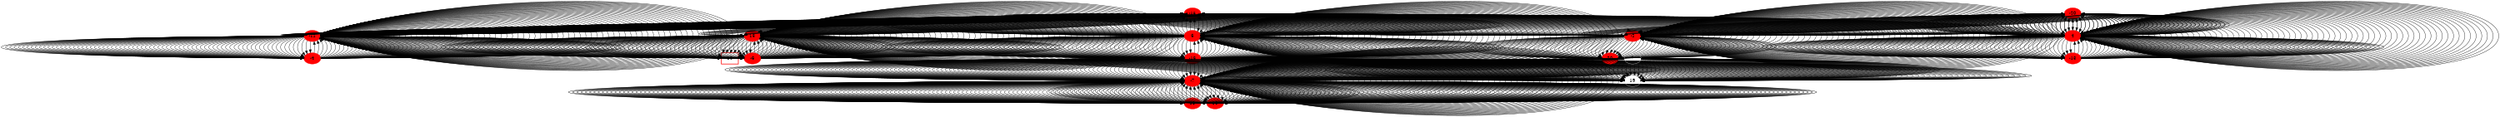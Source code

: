 digraph G {
size ="20, 20";
15[shape=box,style=bold,color="1.500000 1.500000 1.500000"];
node [style=filled,color="1.500000 1.500000 1.500000"];
-7 -> -7;
node [style=filled,color="1.500000 1.500000 1.500000"];
-7 -> 12;
node [style=filled,color="1.500000 1.500000 1.500000"];
-7 -> 16;
node [style=filled,color="1.500000 1.500000 1.500000"];
-12 -> -4;
node [style=filled,color="1.500000 1.500000 1.500000"];
-12 -> -12;
node [style=filled,color="1.500000 1.500000 1.500000"];
-12 -> -15;
node [style=filled,color="1.500000 1.500000 1.500000"];
4 -> 4;
node [style=filled,color="1.500000 1.500000 1.500000"];
4 -> -13;
node [style=filled,color="1.500000 1.500000 1.500000"];
4 -> -20;
node [style=filled,color="1.500000 1.500000 1.500000"];
13 -> -6;
node [style=filled,color="1.500000 1.500000 1.500000"];
13 -> 13;
node [style=filled,color="1.500000 1.500000 1.500000"];
13 -> 15;
node [style=filled,color="1.500000 1.500000 1.500000"];
6 -> 6;
node [style=filled,color="1.500000 1.500000 1.500000"];
6 -> -15;
node [style=filled,color="1.500000 1.500000 1.500000"];
6 -> -16;
node [style=filled,color="1.500000 1.500000 1.500000"];
-2 -> -2;
node [style=filled,color="1.500000 1.500000 1.500000"];
-2 -> -15;
node [style=filled,color="1.500000 1.500000 1.500000"];
-2 -> 20;
node [style=filled,color="1.500000 1.500000 1.500000"];
-7 -> -7;
node [style=filled,color="1.500000 1.500000 1.500000"];
-7 -> 12;
node [style=filled,color="1.500000 1.500000 1.500000"];
-7 -> 16;
node [style=filled,color="1.500000 1.500000 1.500000"];
-12 -> -4;
node [style=filled,color="1.500000 1.500000 1.500000"];
-12 -> -12;
node [style=filled,color="1.500000 1.500000 1.500000"];
-12 -> -15;
node [style=filled,color="1.500000 1.500000 1.500000"];
4 -> 4;
node [style=filled,color="1.500000 1.500000 1.500000"];
4 -> -13;
node [style=filled,color="1.500000 1.500000 1.500000"];
4 -> -20;
node [style=filled,color="1.500000 1.500000 1.500000"];
13 -> -6;
node [style=filled,color="1.500000 1.500000 1.500000"];
13 -> 13;
node [style=filled,color="1.500000 1.500000 1.500000"];
13 -> 15;
node [style=filled,color="1.500000 1.500000 1.500000"];
6 -> 6;
node [style=filled,color="1.500000 1.500000 1.500000"];
6 -> -15;
node [style=filled,color="1.500000 1.500000 1.500000"];
6 -> -16;
node [style=filled,color="1.500000 1.500000 1.500000"];
-2 -> -2;
node [style=filled,color="1.500000 1.500000 1.500000"];
-2 -> -15;
node [style=filled,color="1.500000 1.500000 1.500000"];
-2 -> 20;
node [style=filled,color="1.500000 1.500000 1.500000"];
-7 -> -7;
node [style=filled,color="1.500000 1.500000 1.500000"];
-7 -> 12;
node [style=filled,color="1.500000 1.500000 1.500000"];
-7 -> 16;
node [style=filled,color="1.500000 1.500000 1.500000"];
-12 -> -4;
node [style=filled,color="1.500000 1.500000 1.500000"];
-12 -> -12;
node [style=filled,color="1.500000 1.500000 1.500000"];
-12 -> -15;
node [style=filled,color="1.500000 1.500000 1.500000"];
4 -> 4;
node [style=filled,color="1.500000 1.500000 1.500000"];
4 -> -13;
node [style=filled,color="1.500000 1.500000 1.500000"];
4 -> -20;
node [style=filled,color="1.500000 1.500000 1.500000"];
13 -> -6;
node [style=filled,color="1.500000 1.500000 1.500000"];
13 -> 13;
node [style=filled,color="1.500000 1.500000 1.500000"];
13 -> 15;
node [style=filled,color="1.500000 1.500000 1.500000"];
6 -> 6;
node [style=filled,color="1.500000 1.500000 1.500000"];
6 -> -15;
node [style=filled,color="1.500000 1.500000 1.500000"];
6 -> -16;
node [style=filled,color="1.500000 1.500000 1.500000"];
-2 -> -2;
node [style=filled,color="1.500000 1.500000 1.500000"];
-2 -> -15;
node [style=filled,color="1.500000 1.500000 1.500000"];
-2 -> 20;
node [style=filled,color="1.500000 1.500000 1.500000"];
-7 -> -7;
node [style=filled,color="1.500000 1.500000 1.500000"];
-7 -> 12;
node [style=filled,color="1.500000 1.500000 1.500000"];
-7 -> 16;
node [style=filled,color="1.500000 1.500000 1.500000"];
-12 -> -4;
node [style=filled,color="1.500000 1.500000 1.500000"];
-12 -> -12;
node [style=filled,color="1.500000 1.500000 1.500000"];
-12 -> -15;
node [style=filled,color="1.500000 1.500000 1.500000"];
4 -> 4;
node [style=filled,color="1.500000 1.500000 1.500000"];
4 -> -13;
node [style=filled,color="1.500000 1.500000 1.500000"];
4 -> -20;
node [style=filled,color="1.500000 1.500000 1.500000"];
13 -> -6;
node [style=filled,color="1.500000 1.500000 1.500000"];
13 -> 13;
node [style=filled,color="1.500000 1.500000 1.500000"];
13 -> 15;
node [style=filled,color="1.500000 1.500000 1.500000"];
6 -> 6;
node [style=filled,color="1.500000 1.500000 1.500000"];
6 -> -15;
node [style=filled,color="1.500000 1.500000 1.500000"];
6 -> -16;
node [style=filled,color="1.500000 1.500000 1.500000"];
-2 -> -2;
node [style=filled,color="1.500000 1.500000 1.500000"];
-2 -> -15;
node [style=filled,color="1.500000 1.500000 1.500000"];
-2 -> 20;
node [style=filled,color="1.500000 1.500000 1.500000"];
-7 -> -7;
node [style=filled,color="1.500000 1.500000 1.500000"];
-7 -> 12;
node [style=filled,color="1.500000 1.500000 1.500000"];
-7 -> 16;
node [style=filled,color="1.500000 1.500000 1.500000"];
-12 -> -4;
node [style=filled,color="1.500000 1.500000 1.500000"];
-12 -> -12;
node [style=filled,color="1.500000 1.500000 1.500000"];
-12 -> -15;
node [style=filled,color="1.500000 1.500000 1.500000"];
4 -> 4;
node [style=filled,color="1.500000 1.500000 1.500000"];
4 -> -13;
node [style=filled,color="1.500000 1.500000 1.500000"];
4 -> -20;
node [style=filled,color="1.500000 1.500000 1.500000"];
13 -> -6;
node [style=filled,color="1.500000 1.500000 1.500000"];
13 -> 13;
node [style=filled,color="1.500000 1.500000 1.500000"];
13 -> 15;
node [style=filled,color="1.500000 1.500000 1.500000"];
6 -> 6;
node [style=filled,color="1.500000 1.500000 1.500000"];
6 -> -15;
node [style=filled,color="1.500000 1.500000 1.500000"];
6 -> -16;
node [style=filled,color="1.500000 1.500000 1.500000"];
-2 -> -2;
node [style=filled,color="1.500000 1.500000 1.500000"];
-2 -> -15;
node [style=filled,color="1.500000 1.500000 1.500000"];
-2 -> 20;
node [style=filled,color="1.500000 1.500000 1.500000"];
-7 -> -7;
node [style=filled,color="1.500000 1.500000 1.500000"];
-7 -> 12;
node [style=filled,color="1.500000 1.500000 1.500000"];
-7 -> 16;
node [style=filled,color="1.500000 1.500000 1.500000"];
-12 -> -4;
node [style=filled,color="1.500000 1.500000 1.500000"];
-12 -> -12;
node [style=filled,color="1.500000 1.500000 1.500000"];
-12 -> -15;
node [style=filled,color="1.500000 1.500000 1.500000"];
4 -> 4;
node [style=filled,color="1.500000 1.500000 1.500000"];
4 -> -13;
node [style=filled,color="1.500000 1.500000 1.500000"];
4 -> -20;
node [style=filled,color="1.500000 1.500000 1.500000"];
13 -> -6;
node [style=filled,color="1.500000 1.500000 1.500000"];
13 -> 13;
node [style=filled,color="1.500000 1.500000 1.500000"];
13 -> 15;
node [style=filled,color="1.500000 1.500000 1.500000"];
6 -> 6;
node [style=filled,color="1.500000 1.500000 1.500000"];
6 -> -15;
node [style=filled,color="1.500000 1.500000 1.500000"];
6 -> -16;
node [style=filled,color="1.500000 1.500000 1.500000"];
-2 -> -2;
node [style=filled,color="1.500000 1.500000 1.500000"];
-2 -> -15;
node [style=filled,color="1.500000 1.500000 1.500000"];
-2 -> 20;
node [style=filled,color="1.500000 1.500000 1.500000"];
-7 -> -7;
node [style=filled,color="1.500000 1.500000 1.500000"];
-7 -> 12;
node [style=filled,color="1.500000 1.500000 1.500000"];
-7 -> 16;
node [style=filled,color="1.500000 1.500000 1.500000"];
-12 -> -4;
node [style=filled,color="1.500000 1.500000 1.500000"];
-12 -> -12;
node [style=filled,color="1.500000 1.500000 1.500000"];
-12 -> -15;
node [style=filled,color="1.500000 1.500000 1.500000"];
4 -> 4;
node [style=filled,color="1.500000 1.500000 1.500000"];
4 -> -13;
node [style=filled,color="1.500000 1.500000 1.500000"];
4 -> -20;
node [style=filled,color="1.500000 1.500000 1.500000"];
13 -> -6;
node [style=filled,color="1.500000 1.500000 1.500000"];
13 -> 13;
node [style=filled,color="1.500000 1.500000 1.500000"];
13 -> 15;
node [style=filled,color="1.500000 1.500000 1.500000"];
6 -> 6;
node [style=filled,color="1.500000 1.500000 1.500000"];
6 -> -15;
node [style=filled,color="1.500000 1.500000 1.500000"];
6 -> -16;
node [style=filled,color="1.500000 1.500000 1.500000"];
-2 -> -2;
node [style=filled,color="1.500000 1.500000 1.500000"];
-2 -> -15;
node [style=filled,color="1.500000 1.500000 1.500000"];
-2 -> 20;
node [style=filled,color="1.500000 1.500000 1.500000"];
-7 -> -7;
node [style=filled,color="1.500000 1.500000 1.500000"];
-7 -> 12;
node [style=filled,color="1.500000 1.500000 1.500000"];
-7 -> 16;
node [style=filled,color="1.500000 1.500000 1.500000"];
-12 -> -4;
node [style=filled,color="1.500000 1.500000 1.500000"];
-12 -> -12;
node [style=filled,color="1.500000 1.500000 1.500000"];
-12 -> -15;
node [style=filled,color="1.500000 1.500000 1.500000"];
4 -> 4;
node [style=filled,color="1.500000 1.500000 1.500000"];
4 -> -13;
node [style=filled,color="1.500000 1.500000 1.500000"];
4 -> -20;
node [style=filled,color="1.500000 1.500000 1.500000"];
13 -> -6;
node [style=filled,color="1.500000 1.500000 1.500000"];
13 -> 13;
node [style=filled,color="1.500000 1.500000 1.500000"];
13 -> 15;
node [style=filled,color="1.500000 1.500000 1.500000"];
6 -> 6;
node [style=filled,color="1.500000 1.500000 1.500000"];
6 -> -15;
node [style=filled,color="1.500000 1.500000 1.500000"];
6 -> -16;
node [style=filled,color="1.500000 1.500000 1.500000"];
-2 -> -2;
node [style=filled,color="1.500000 1.500000 1.500000"];
-2 -> -15;
node [style=filled,color="1.500000 1.500000 1.500000"];
-2 -> 20;
node [style=filled,color="1.500000 1.500000 1.500000"];
-7 -> -7;
node [style=filled,color="1.500000 1.500000 1.500000"];
-7 -> 12;
node [style=filled,color="1.500000 1.500000 1.500000"];
-7 -> 16;
node [style=filled,color="1.500000 1.500000 1.500000"];
-12 -> -4;
node [style=filled,color="1.500000 1.500000 1.500000"];
-12 -> -12;
node [style=filled,color="1.500000 1.500000 1.500000"];
-12 -> -15;
node [style=filled,color="1.500000 1.500000 1.500000"];
4 -> 4;
node [style=filled,color="1.500000 1.500000 1.500000"];
4 -> -13;
node [style=filled,color="1.500000 1.500000 1.500000"];
4 -> -20;
node [style=filled,color="1.500000 1.500000 1.500000"];
13 -> -6;
node [style=filled,color="1.500000 1.500000 1.500000"];
13 -> 13;
node [style=filled,color="1.500000 1.500000 1.500000"];
13 -> 15;
node [style=filled,color="1.500000 1.500000 1.500000"];
6 -> 6;
node [style=filled,color="1.500000 1.500000 1.500000"];
6 -> -15;
node [style=filled,color="1.500000 1.500000 1.500000"];
6 -> -16;
node [style=filled,color="1.500000 1.500000 1.500000"];
-2 -> -2;
node [style=filled,color="1.500000 1.500000 1.500000"];
-2 -> -15;
node [style=filled,color="1.500000 1.500000 1.500000"];
-2 -> 20;
node [style=filled,color="1.500000 1.500000 1.500000"];
-7 -> -7;
node [style=filled,color="1.500000 1.500000 1.500000"];
-7 -> 12;
node [style=filled,color="1.500000 1.500000 1.500000"];
-7 -> 16;
node [style=filled,color="1.500000 1.500000 1.500000"];
-12 -> -4;
node [style=filled,color="1.500000 1.500000 1.500000"];
-12 -> -12;
node [style=filled,color="1.500000 1.500000 1.500000"];
-12 -> -15;
node [style=filled,color="1.500000 1.500000 1.500000"];
4 -> 4;
node [style=filled,color="1.500000 1.500000 1.500000"];
4 -> -13;
node [style=filled,color="1.500000 1.500000 1.500000"];
4 -> -20;
node [style=filled,color="1.500000 1.500000 1.500000"];
13 -> -6;
node [style=filled,color="1.500000 1.500000 1.500000"];
13 -> 13;
node [style=filled,color="1.500000 1.500000 1.500000"];
13 -> 15;
node [style=filled,color="1.500000 1.500000 1.500000"];
6 -> 6;
node [style=filled,color="1.500000 1.500000 1.500000"];
6 -> -15;
node [style=filled,color="1.500000 1.500000 1.500000"];
6 -> -16;
node [style=filled,color="1.500000 1.500000 1.500000"];
-2 -> -2;
node [style=filled,color="1.500000 1.500000 1.500000"];
-2 -> -15;
node [style=filled,color="1.500000 1.500000 1.500000"];
-2 -> 20;
node [style=filled,color="1.500000 1.500000 1.500000"];
-7 -> -7;
node [style=filled,color="1.500000 1.500000 1.500000"];
-7 -> 12;
node [style=filled,color="1.500000 1.500000 1.500000"];
-7 -> 16;
node [style=filled,color="1.500000 1.500000 1.500000"];
-12 -> -4;
node [style=filled,color="1.500000 1.500000 1.500000"];
-12 -> -12;
node [style=filled,color="1.500000 1.500000 1.500000"];
-12 -> -15;
node [style=filled,color="1.500000 1.500000 1.500000"];
4 -> 4;
node [style=filled,color="1.500000 1.500000 1.500000"];
4 -> -13;
node [style=filled,color="1.500000 1.500000 1.500000"];
4 -> -20;
node [style=filled,color="1.500000 1.500000 1.500000"];
13 -> -6;
node [style=filled,color="1.500000 1.500000 1.500000"];
13 -> 13;
node [style=filled,color="1.500000 1.500000 1.500000"];
13 -> 15;
node [style=filled,color="1.500000 1.500000 1.500000"];
6 -> 6;
node [style=filled,color="1.500000 1.500000 1.500000"];
6 -> -15;
node [style=filled,color="1.500000 1.500000 1.500000"];
6 -> -16;
node [style=filled,color="1.500000 1.500000 1.500000"];
-2 -> -2;
node [style=filled,color="1.500000 1.500000 1.500000"];
-2 -> -15;
node [style=filled,color="1.500000 1.500000 1.500000"];
-2 -> 20;
node [style=filled,color="1.500000 1.500000 1.500000"];
-7 -> -7;
node [style=filled,color="1.500000 1.500000 1.500000"];
-7 -> 12;
node [style=filled,color="1.500000 1.500000 1.500000"];
-7 -> 16;
node [style=filled,color="1.500000 1.500000 1.500000"];
-12 -> -4;
node [style=filled,color="1.500000 1.500000 1.500000"];
-12 -> -12;
node [style=filled,color="1.500000 1.500000 1.500000"];
-12 -> -15;
node [style=filled,color="1.500000 1.500000 1.500000"];
4 -> 4;
node [style=filled,color="1.500000 1.500000 1.500000"];
4 -> -13;
node [style=filled,color="1.500000 1.500000 1.500000"];
4 -> -20;
node [style=filled,color="1.500000 1.500000 1.500000"];
13 -> -6;
node [style=filled,color="1.500000 1.500000 1.500000"];
13 -> 13;
node [style=filled,color="1.500000 1.500000 1.500000"];
13 -> 15;
node [style=filled,color="1.500000 1.500000 1.500000"];
6 -> 6;
node [style=filled,color="1.500000 1.500000 1.500000"];
6 -> -15;
node [style=filled,color="1.500000 1.500000 1.500000"];
6 -> -16;
node [style=filled,color="1.500000 1.500000 1.500000"];
-2 -> -2;
node [style=filled,color="1.500000 1.500000 1.500000"];
-2 -> -15;
node [style=filled,color="1.500000 1.500000 1.500000"];
-2 -> 20;
node [style=filled,color="1.500000 1.500000 1.500000"];
-7 -> -7;
node [style=filled,color="1.500000 1.500000 1.500000"];
-7 -> 12;
node [style=filled,color="1.500000 1.500000 1.500000"];
-7 -> 16;
node [style=filled,color="1.500000 1.500000 1.500000"];
-12 -> -4;
node [style=filled,color="1.500000 1.500000 1.500000"];
-12 -> -12;
node [style=filled,color="1.500000 1.500000 1.500000"];
-12 -> -15;
node [style=filled,color="1.500000 1.500000 1.500000"];
4 -> 4;
node [style=filled,color="1.500000 1.500000 1.500000"];
4 -> -13;
node [style=filled,color="1.500000 1.500000 1.500000"];
4 -> -20;
node [style=filled,color="1.500000 1.500000 1.500000"];
13 -> -6;
node [style=filled,color="1.500000 1.500000 1.500000"];
13 -> 13;
node [style=filled,color="1.500000 1.500000 1.500000"];
13 -> 15;
node [style=filled,color="1.500000 1.500000 1.500000"];
6 -> 6;
node [style=filled,color="1.500000 1.500000 1.500000"];
6 -> -15;
node [style=filled,color="1.500000 1.500000 1.500000"];
6 -> -16;
node [style=filled,color="1.500000 1.500000 1.500000"];
-2 -> -2;
node [style=filled,color="1.500000 1.500000 1.500000"];
-2 -> -15;
node [style=filled,color="1.500000 1.500000 1.500000"];
-2 -> 20;
node [style=filled,color="1.500000 1.500000 1.500000"];
-7 -> -7;
node [style=filled,color="1.500000 1.500000 1.500000"];
-7 -> 12;
node [style=filled,color="1.500000 1.500000 1.500000"];
-7 -> 16;
node [style=filled,color="1.500000 1.500000 1.500000"];
-12 -> -4;
node [style=filled,color="1.500000 1.500000 1.500000"];
-12 -> -12;
node [style=filled,color="1.500000 1.500000 1.500000"];
-12 -> -15;
node [style=filled,color="1.500000 1.500000 1.500000"];
4 -> 4;
node [style=filled,color="1.500000 1.500000 1.500000"];
4 -> -13;
node [style=filled,color="1.500000 1.500000 1.500000"];
4 -> -20;
node [style=filled,color="1.500000 1.500000 1.500000"];
13 -> -6;
node [style=filled,color="1.500000 1.500000 1.500000"];
13 -> 13;
node [style=filled,color="1.500000 1.500000 1.500000"];
13 -> 15;
node [style=filled,color="1.500000 1.500000 1.500000"];
6 -> 6;
node [style=filled,color="1.500000 1.500000 1.500000"];
6 -> -15;
node [style=filled,color="1.500000 1.500000 1.500000"];
6 -> -16;
node [style=filled,color="1.500000 1.500000 1.500000"];
-2 -> -2;
node [style=filled,color="1.500000 1.500000 1.500000"];
-2 -> -15;
node [style=filled,color="1.500000 1.500000 1.500000"];
-2 -> 20;
node [style=filled,color="1.500000 1.500000 1.500000"];
-7 -> -7;
node [style=filled,color="1.500000 1.500000 1.500000"];
-7 -> 12;
node [style=filled,color="1.500000 1.500000 1.500000"];
-7 -> 16;
node [style=filled,color="1.500000 1.500000 1.500000"];
-12 -> -4;
node [style=filled,color="1.500000 1.500000 1.500000"];
-12 -> -12;
node [style=filled,color="1.500000 1.500000 1.500000"];
-12 -> -15;
node [style=filled,color="1.500000 1.500000 1.500000"];
4 -> 4;
node [style=filled,color="1.500000 1.500000 1.500000"];
4 -> -13;
node [style=filled,color="1.500000 1.500000 1.500000"];
4 -> -20;
node [style=filled,color="1.500000 1.500000 1.500000"];
13 -> -6;
node [style=filled,color="1.500000 1.500000 1.500000"];
13 -> 13;
node [style=filled,color="1.500000 1.500000 1.500000"];
13 -> 15;
node [style=filled,color="1.500000 1.500000 1.500000"];
6 -> 6;
node [style=filled,color="1.500000 1.500000 1.500000"];
6 -> -15;
node [style=filled,color="1.500000 1.500000 1.500000"];
6 -> -16;
node [style=filled,color="1.500000 1.500000 1.500000"];
-2 -> -2;
node [style=filled,color="1.500000 1.500000 1.500000"];
-2 -> -15;
node [style=filled,color="1.500000 1.500000 1.500000"];
-2 -> 20;
node [style=filled,color="1.500000 1.500000 1.500000"];
-7 -> -7;
node [style=filled,color="1.500000 1.500000 1.500000"];
-7 -> 12;
node [style=filled,color="1.500000 1.500000 1.500000"];
-7 -> 16;
node [style=filled,color="1.500000 1.500000 1.500000"];
-12 -> -4;
node [style=filled,color="1.500000 1.500000 1.500000"];
-12 -> -12;
node [style=filled,color="1.500000 1.500000 1.500000"];
-12 -> -15;
node [style=filled,color="1.500000 1.500000 1.500000"];
4 -> 4;
node [style=filled,color="1.500000 1.500000 1.500000"];
4 -> -13;
node [style=filled,color="1.500000 1.500000 1.500000"];
4 -> -20;
node [style=filled,color="1.500000 1.500000 1.500000"];
13 -> -6;
node [style=filled,color="1.500000 1.500000 1.500000"];
13 -> 13;
node [style=filled,color="1.500000 1.500000 1.500000"];
13 -> 15;
node [style=filled,color="1.500000 1.500000 1.500000"];
6 -> 6;
node [style=filled,color="1.500000 1.500000 1.500000"];
6 -> -15;
node [style=filled,color="1.500000 1.500000 1.500000"];
6 -> -16;
node [style=filled,color="1.500000 1.500000 1.500000"];
-2 -> -2;
node [style=filled,color="1.500000 1.500000 1.500000"];
-2 -> -15;
node [style=filled,color="1.500000 1.500000 1.500000"];
-2 -> 20;
node [style=filled,color="1.500000 1.500000 1.500000"];
-7 -> -7;
node [style=filled,color="1.500000 1.500000 1.500000"];
-7 -> 12;
node [style=filled,color="1.500000 1.500000 1.500000"];
-7 -> 16;
node [style=filled,color="1.500000 1.500000 1.500000"];
-12 -> -4;
node [style=filled,color="1.500000 1.500000 1.500000"];
-12 -> -12;
node [style=filled,color="1.500000 1.500000 1.500000"];
-12 -> -15;
node [style=filled,color="1.500000 1.500000 1.500000"];
4 -> 4;
node [style=filled,color="1.500000 1.500000 1.500000"];
4 -> -13;
node [style=filled,color="1.500000 1.500000 1.500000"];
4 -> -20;
node [style=filled,color="1.500000 1.500000 1.500000"];
13 -> -6;
node [style=filled,color="1.500000 1.500000 1.500000"];
13 -> 13;
node [style=filled,color="1.500000 1.500000 1.500000"];
13 -> 15;
node [style=filled,color="1.500000 1.500000 1.500000"];
6 -> 6;
node [style=filled,color="1.500000 1.500000 1.500000"];
6 -> -15;
node [style=filled,color="1.500000 1.500000 1.500000"];
6 -> -16;
node [style=filled,color="1.500000 1.500000 1.500000"];
-2 -> -2;
node [style=filled,color="1.500000 1.500000 1.500000"];
-2 -> -15;
node [style=filled,color="1.500000 1.500000 1.500000"];
-2 -> 20;
node [style=filled,color="1.500000 1.500000 1.500000"];
-7 -> -7;
node [style=filled,color="1.500000 1.500000 1.500000"];
-7 -> 12;
node [style=filled,color="1.500000 1.500000 1.500000"];
-7 -> 16;
node [style=filled,color="1.500000 1.500000 1.500000"];
-12 -> -4;
node [style=filled,color="1.500000 1.500000 1.500000"];
-12 -> -12;
node [style=filled,color="1.500000 1.500000 1.500000"];
-12 -> -15;
node [style=filled,color="1.500000 1.500000 1.500000"];
4 -> 4;
node [style=filled,color="1.500000 1.500000 1.500000"];
4 -> -13;
node [style=filled,color="1.500000 1.500000 1.500000"];
4 -> -20;
node [style=filled,color="1.500000 1.500000 1.500000"];
13 -> -6;
node [style=filled,color="1.500000 1.500000 1.500000"];
13 -> 13;
node [style=filled,color="1.500000 1.500000 1.500000"];
13 -> 15;
node [style=filled,color="1.500000 1.500000 1.500000"];
6 -> 6;
node [style=filled,color="1.500000 1.500000 1.500000"];
6 -> -15;
node [style=filled,color="1.500000 1.500000 1.500000"];
6 -> -16;
node [style=filled,color="1.500000 1.500000 1.500000"];
-2 -> -2;
node [style=filled,color="1.500000 1.500000 1.500000"];
-2 -> -15;
node [style=filled,color="1.500000 1.500000 1.500000"];
-2 -> 20;
node [style=filled,color="1.500000 1.500000 1.500000"];
-7 -> -7;
node [style=filled,color="1.500000 1.500000 1.500000"];
-7 -> 12;
node [style=filled,color="1.500000 1.500000 1.500000"];
-7 -> 16;
node [style=filled,color="1.500000 1.500000 1.500000"];
-12 -> -4;
node [style=filled,color="1.500000 1.500000 1.500000"];
-12 -> -12;
node [style=filled,color="1.500000 1.500000 1.500000"];
-12 -> -15;
node [style=filled,color="1.500000 1.500000 1.500000"];
4 -> 4;
node [style=filled,color="1.500000 1.500000 1.500000"];
4 -> -13;
node [style=filled,color="1.500000 1.500000 1.500000"];
4 -> -20;
node [style=filled,color="1.500000 1.500000 1.500000"];
13 -> -6;
node [style=filled,color="1.500000 1.500000 1.500000"];
13 -> 13;
node [style=filled,color="1.500000 1.500000 1.500000"];
13 -> 15;
node [style=filled,color="1.500000 1.500000 1.500000"];
6 -> 6;
node [style=filled,color="1.500000 1.500000 1.500000"];
6 -> -15;
node [style=filled,color="1.500000 1.500000 1.500000"];
6 -> -16;
node [style=filled,color="1.500000 1.500000 1.500000"];
-2 -> -2;
node [style=filled,color="1.500000 1.500000 1.500000"];
-2 -> -15;
node [style=filled,color="1.500000 1.500000 1.500000"];
-2 -> 20;
node [style=filled,color="1.500000 1.500000 1.500000"];
-7 -> -7;
node [style=filled,color="1.500000 1.500000 1.500000"];
-7 -> 12;
node [style=filled,color="1.500000 1.500000 1.500000"];
-7 -> 16;
node [style=filled,color="1.500000 1.500000 1.500000"];
-12 -> -4;
node [style=filled,color="1.500000 1.500000 1.500000"];
-12 -> -12;
node [style=filled,color="1.500000 1.500000 1.500000"];
-12 -> -15;
node [style=filled,color="1.500000 1.500000 1.500000"];
4 -> 4;
node [style=filled,color="1.500000 1.500000 1.500000"];
4 -> -13;
node [style=filled,color="1.500000 1.500000 1.500000"];
4 -> -20;
node [style=filled,color="1.500000 1.500000 1.500000"];
13 -> -6;
node [style=filled,color="1.500000 1.500000 1.500000"];
13 -> 13;
node [style=filled,color="1.500000 1.500000 1.500000"];
13 -> 15;
node [style=filled,color="1.500000 1.500000 1.500000"];
6 -> 6;
node [style=filled,color="1.500000 1.500000 1.500000"];
6 -> -15;
node [style=filled,color="1.500000 1.500000 1.500000"];
6 -> -16;
node [style=filled,color="1.500000 1.500000 1.500000"];
-2 -> -2;
node [style=filled,color="1.500000 1.500000 1.500000"];
-2 -> -15;
node [style=filled,color="1.500000 1.500000 1.500000"];
-2 -> 20;
node [style=filled,color="1.500000 1.500000 1.500000"];
-7 -> -7;
node [style=filled,color="1.500000 1.500000 1.500000"];
-7 -> 12;
node [style=filled,color="1.500000 1.500000 1.500000"];
-7 -> 16;
node [style=filled,color="1.500000 1.500000 1.500000"];
-12 -> -4;
node [style=filled,color="1.500000 1.500000 1.500000"];
-12 -> -12;
node [style=filled,color="1.500000 1.500000 1.500000"];
-12 -> -15;
node [style=filled,color="1.500000 1.500000 1.500000"];
4 -> 4;
node [style=filled,color="1.500000 1.500000 1.500000"];
4 -> -13;
node [style=filled,color="1.500000 1.500000 1.500000"];
4 -> -20;
node [style=filled,color="1.500000 1.500000 1.500000"];
13 -> -6;
node [style=filled,color="1.500000 1.500000 1.500000"];
13 -> 13;
node [style=filled,color="1.500000 1.500000 1.500000"];
13 -> 15;
node [style=filled,color="1.500000 1.500000 1.500000"];
6 -> 6;
node [style=filled,color="1.500000 1.500000 1.500000"];
6 -> -15;
node [style=filled,color="1.500000 1.500000 1.500000"];
6 -> -16;
node [style=filled,color="1.500000 1.500000 1.500000"];
-2 -> -2;
node [style=filled,color="1.500000 1.500000 1.500000"];
-2 -> -15;
node [style=filled,color="1.500000 1.500000 1.500000"];
-2 -> 20;
node [style=filled,color="1.500000 1.500000 1.500000"];
-7 -> -7;
node [style=filled,color="1.500000 1.500000 1.500000"];
-7 -> 12;
node [style=filled,color="1.500000 1.500000 1.500000"];
-7 -> 16;
node [style=filled,color="1.500000 1.500000 1.500000"];
-12 -> -4;
node [style=filled,color="1.500000 1.500000 1.500000"];
-12 -> -12;
node [style=filled,color="1.500000 1.500000 1.500000"];
-12 -> -15;
node [style=filled,color="1.500000 1.500000 1.500000"];
4 -> 4;
node [style=filled,color="1.500000 1.500000 1.500000"];
4 -> -13;
node [style=filled,color="1.500000 1.500000 1.500000"];
4 -> -20;
node [style=filled,color="1.500000 1.500000 1.500000"];
13 -> -6;
node [style=filled,color="1.500000 1.500000 1.500000"];
13 -> 13;
node [style=filled,color="1.500000 1.500000 1.500000"];
13 -> 15;
node [style=filled,color="1.500000 1.500000 1.500000"];
6 -> 6;
node [style=filled,color="1.500000 1.500000 1.500000"];
6 -> -15;
node [style=filled,color="1.500000 1.500000 1.500000"];
6 -> -16;
node [style=filled,color="1.500000 1.500000 1.500000"];
-2 -> -2;
node [style=filled,color="1.500000 1.500000 1.500000"];
-2 -> -15;
node [style=filled,color="1.500000 1.500000 1.500000"];
-2 -> 20;
node [style=filled,color="1.500000 1.500000 1.500000"];
-7 -> -7;
node [style=filled,color="1.500000 1.500000 1.500000"];
-7 -> 12;
node [style=filled,color="1.500000 1.500000 1.500000"];
-7 -> 16;
node [style=filled,color="1.500000 1.500000 1.500000"];
-12 -> -4;
node [style=filled,color="1.500000 1.500000 1.500000"];
-12 -> -12;
node [style=filled,color="1.500000 1.500000 1.500000"];
-12 -> -15;
node [style=filled,color="1.500000 1.500000 1.500000"];
4 -> 4;
node [style=filled,color="1.500000 1.500000 1.500000"];
4 -> -13;
node [style=filled,color="1.500000 1.500000 1.500000"];
4 -> -20;
node [style=filled,color="1.500000 1.500000 1.500000"];
13 -> -6;
node [style=filled,color="1.500000 1.500000 1.500000"];
13 -> 13;
node [style=filled,color="1.500000 1.500000 1.500000"];
13 -> 15;
node [style=filled,color="1.500000 1.500000 1.500000"];
6 -> 6;
node [style=filled,color="1.500000 1.500000 1.500000"];
6 -> -15;
node [style=filled,color="1.500000 1.500000 1.500000"];
6 -> -16;
node [style=filled,color="1.500000 1.500000 1.500000"];
-2 -> -2;
node [style=filled,color="1.500000 1.500000 1.500000"];
-2 -> -15;
node [style=filled,color="1.500000 1.500000 1.500000"];
-2 -> 20;
node [style=filled,color="1.500000 1.500000 1.500000"];
-7 -> -7;
node [style=filled,color="1.500000 1.500000 1.500000"];
-7 -> 12;
node [style=filled,color="1.500000 1.500000 1.500000"];
-7 -> 16;
node [style=filled,color="1.500000 1.500000 1.500000"];
-12 -> -4;
node [style=filled,color="1.500000 1.500000 1.500000"];
-12 -> -12;
node [style=filled,color="1.500000 1.500000 1.500000"];
-12 -> -15;
node [style=filled,color="1.500000 1.500000 1.500000"];
4 -> 4;
node [style=filled,color="1.500000 1.500000 1.500000"];
4 -> -13;
node [style=filled,color="1.500000 1.500000 1.500000"];
4 -> -20;
node [style=filled,color="1.500000 1.500000 1.500000"];
13 -> -6;
node [style=filled,color="1.500000 1.500000 1.500000"];
13 -> 13;
node [style=filled,color="1.500000 1.500000 1.500000"];
13 -> 15;
node [style=filled,color="1.500000 1.500000 1.500000"];
6 -> 6;
node [style=filled,color="1.500000 1.500000 1.500000"];
6 -> -15;
node [style=filled,color="1.500000 1.500000 1.500000"];
6 -> -16;
node [style=filled,color="1.500000 1.500000 1.500000"];
-2 -> -2;
node [style=filled,color="1.500000 1.500000 1.500000"];
-2 -> -15;
node [style=filled,color="1.500000 1.500000 1.500000"];
-2 -> 20;
node [style=filled,color="1.500000 1.500000 1.500000"];
-7 -> -7;
node [style=filled,color="1.500000 1.500000 1.500000"];
-7 -> 12;
node [style=filled,color="1.500000 1.500000 1.500000"];
-7 -> 16;
node [style=filled,color="1.500000 1.500000 1.500000"];
-12 -> -4;
node [style=filled,color="1.500000 1.500000 1.500000"];
-12 -> -12;
node [style=filled,color="1.500000 1.500000 1.500000"];
-12 -> -15;
node [style=filled,color="1.500000 1.500000 1.500000"];
4 -> 4;
node [style=filled,color="1.500000 1.500000 1.500000"];
4 -> -13;
node [style=filled,color="1.500000 1.500000 1.500000"];
4 -> -20;
node [style=filled,color="1.500000 1.500000 1.500000"];
13 -> -6;
node [style=filled,color="1.500000 1.500000 1.500000"];
13 -> 13;
node [style=filled,color="1.500000 1.500000 1.500000"];
13 -> 15;
node [style=filled,color="1.500000 1.500000 1.500000"];
6 -> 6;
node [style=filled,color="1.500000 1.500000 1.500000"];
6 -> -15;
node [style=filled,color="1.500000 1.500000 1.500000"];
6 -> -16;
node [style=filled,color="1.500000 1.500000 1.500000"];
-2 -> -2;
node [style=filled,color="1.500000 1.500000 1.500000"];
-2 -> -15;
node [style=filled,color="1.500000 1.500000 1.500000"];
-2 -> 20;
node [style=filled,color="1.500000 1.500000 1.500000"];
-7 -> -7;
node [style=filled,color="1.500000 1.500000 1.500000"];
-7 -> 12;
node [style=filled,color="1.500000 1.500000 1.500000"];
-7 -> 16;
node [style=filled,color="1.500000 1.500000 1.500000"];
-12 -> -4;
node [style=filled,color="1.500000 1.500000 1.500000"];
-12 -> -12;
node [style=filled,color="1.500000 1.500000 1.500000"];
-12 -> -15;
node [style=filled,color="1.500000 1.500000 1.500000"];
4 -> 4;
node [style=filled,color="1.500000 1.500000 1.500000"];
4 -> -13;
node [style=filled,color="1.500000 1.500000 1.500000"];
4 -> -20;
node [style=filled,color="1.500000 1.500000 1.500000"];
13 -> -6;
node [style=filled,color="1.500000 1.500000 1.500000"];
13 -> 13;
node [style=filled,color="1.500000 1.500000 1.500000"];
13 -> 15;
node [style=filled,color="1.500000 1.500000 1.500000"];
6 -> 6;
node [style=filled,color="1.500000 1.500000 1.500000"];
6 -> -15;
node [style=filled,color="1.500000 1.500000 1.500000"];
6 -> -16;
node [style=filled,color="1.500000 1.500000 1.500000"];
-2 -> -2;
node [style=filled,color="1.500000 1.500000 1.500000"];
-2 -> -15;
node [style=filled,color="1.500000 1.500000 1.500000"];
-2 -> 20;
node [style=filled,color="1.500000 1.500000 1.500000"];
-7 -> -7;
node [style=filled,color="1.500000 1.500000 1.500000"];
-7 -> 12;
node [style=filled,color="1.500000 1.500000 1.500000"];
-7 -> 16;
node [style=filled,color="1.500000 1.500000 1.500000"];
-12 -> -4;
node [style=filled,color="1.500000 1.500000 1.500000"];
-12 -> -12;
node [style=filled,color="1.500000 1.500000 1.500000"];
-12 -> -15;
node [style=filled,color="1.500000 1.500000 1.500000"];
4 -> 4;
node [style=filled,color="1.500000 1.500000 1.500000"];
4 -> -13;
node [style=filled,color="1.500000 1.500000 1.500000"];
4 -> -20;
node [style=filled,color="1.500000 1.500000 1.500000"];
13 -> -6;
node [style=filled,color="1.500000 1.500000 1.500000"];
13 -> 13;
node [style=filled,color="1.500000 1.500000 1.500000"];
13 -> 15;
node [style=filled,color="1.500000 1.500000 1.500000"];
6 -> 6;
node [style=filled,color="1.500000 1.500000 1.500000"];
6 -> -15;
node [style=filled,color="1.500000 1.500000 1.500000"];
6 -> -16;
node [style=filled,color="1.500000 1.500000 1.500000"];
-2 -> -2;
node [style=filled,color="1.500000 1.500000 1.500000"];
-2 -> -15;
node [style=filled,color="1.500000 1.500000 1.500000"];
-2 -> 20;
node [style=filled,color="1.500000 1.500000 1.500000"];
-7 -> -7;
node [style=filled,color="1.500000 1.500000 1.500000"];
-7 -> 12;
node [style=filled,color="1.500000 1.500000 1.500000"];
-7 -> 16;
node [style=filled,color="1.500000 1.500000 1.500000"];
-12 -> -4;
node [style=filled,color="1.500000 1.500000 1.500000"];
-12 -> -12;
node [style=filled,color="1.500000 1.500000 1.500000"];
-12 -> -15;
node [style=filled,color="1.500000 1.500000 1.500000"];
4 -> 4;
node [style=filled,color="1.500000 1.500000 1.500000"];
4 -> -13;
node [style=filled,color="1.500000 1.500000 1.500000"];
4 -> -20;
node [style=filled,color="1.500000 1.500000 1.500000"];
13 -> -6;
node [style=filled,color="1.500000 1.500000 1.500000"];
13 -> 13;
node [style=filled,color="1.500000 1.500000 1.500000"];
13 -> 15;
node [style=filled,color="1.500000 1.500000 1.500000"];
6 -> 6;
node [style=filled,color="1.500000 1.500000 1.500000"];
6 -> -15;
node [style=filled,color="1.500000 1.500000 1.500000"];
6 -> -16;
node [style=filled,color="1.500000 1.500000 1.500000"];
-2 -> -2;
node [style=filled,color="1.500000 1.500000 1.500000"];
-2 -> -15;
node [style=filled,color="1.500000 1.500000 1.500000"];
-2 -> 20;
node [style=filled,color="1.500000 1.500000 1.500000"];
-7 -> -7;
node [style=filled,color="1.500000 1.500000 1.500000"];
-7 -> 12;
node [style=filled,color="1.500000 1.500000 1.500000"];
-7 -> 16;
node [style=filled,color="1.500000 1.500000 1.500000"];
-12 -> -4;
node [style=filled,color="1.500000 1.500000 1.500000"];
-12 -> -12;
node [style=filled,color="1.500000 1.500000 1.500000"];
-12 -> -15;
node [style=filled,color="1.500000 1.500000 1.500000"];
4 -> 4;
node [style=filled,color="1.500000 1.500000 1.500000"];
4 -> -13;
node [style=filled,color="1.500000 1.500000 1.500000"];
4 -> -20;
node [style=filled,color="1.500000 1.500000 1.500000"];
13 -> -6;
node [style=filled,color="1.500000 1.500000 1.500000"];
13 -> 13;
node [style=filled,color="1.500000 1.500000 1.500000"];
13 -> 15;
node [style=filled,color="1.500000 1.500000 1.500000"];
6 -> 6;
node [style=filled,color="1.500000 1.500000 1.500000"];
6 -> -15;
node [style=filled,color="1.500000 1.500000 1.500000"];
6 -> -16;
node [style=filled,color="1.500000 1.500000 1.500000"];
-2 -> -2;
node [style=filled,color="1.500000 1.500000 1.500000"];
-2 -> -15;
node [style=filled,color="1.500000 1.500000 1.500000"];
-2 -> 20;
node [style=filled,color="1.500000 1.500000 1.500000"];
-7 -> -7;
node [style=filled,color="1.500000 1.500000 1.500000"];
-7 -> 12;
node [style=filled,color="1.500000 1.500000 1.500000"];
-7 -> 16;
node [style=filled,color="1.500000 1.500000 1.500000"];
-12 -> -4;
node [style=filled,color="1.500000 1.500000 1.500000"];
-12 -> -12;
node [style=filled,color="1.500000 1.500000 1.500000"];
-12 -> -15;
node [style=filled,color="1.500000 1.500000 1.500000"];
4 -> 4;
node [style=filled,color="1.500000 1.500000 1.500000"];
4 -> -13;
node [style=filled,color="1.500000 1.500000 1.500000"];
4 -> -20;
node [style=filled,color="1.500000 1.500000 1.500000"];
13 -> -6;
node [style=filled,color="1.500000 1.500000 1.500000"];
13 -> 13;
node [style=filled,color="1.500000 1.500000 1.500000"];
13 -> 15;
node [style=filled,color="1.500000 1.500000 1.500000"];
6 -> 6;
node [style=filled,color="1.500000 1.500000 1.500000"];
6 -> -15;
node [style=filled,color="1.500000 1.500000 1.500000"];
6 -> -16;
node [style=filled,color="1.500000 1.500000 1.500000"];
-2 -> -2;
node [style=filled,color="1.500000 1.500000 1.500000"];
-2 -> -15;
node [style=filled,color="1.500000 1.500000 1.500000"];
-2 -> 20;
node [style=filled,color="1.500000 1.500000 1.500000"];
-7 -> -7;
node [style=filled,color="1.500000 1.500000 1.500000"];
-7 -> 12;
node [style=filled,color="1.500000 1.500000 1.500000"];
-7 -> 16;
node [style=filled,color="1.500000 1.500000 1.500000"];
-12 -> -4;
node [style=filled,color="1.500000 1.500000 1.500000"];
-12 -> -12;
node [style=filled,color="1.500000 1.500000 1.500000"];
-12 -> -15;
node [style=filled,color="1.500000 1.500000 1.500000"];
4 -> 4;
node [style=filled,color="1.500000 1.500000 1.500000"];
4 -> -13;
node [style=filled,color="1.500000 1.500000 1.500000"];
4 -> -20;
node [style=filled,color="1.500000 1.500000 1.500000"];
13 -> -6;
node [style=filled,color="1.500000 1.500000 1.500000"];
13 -> 13;
node [style=filled,color="1.500000 1.500000 1.500000"];
13 -> 15;
node [style=filled,color="1.500000 1.500000 1.500000"];
6 -> 6;
node [style=filled,color="1.500000 1.500000 1.500000"];
6 -> -15;
node [style=filled,color="1.500000 1.500000 1.500000"];
6 -> -16;
node [style=filled,color="1.500000 1.500000 1.500000"];
-2 -> -2;
node [style=filled,color="1.500000 1.500000 1.500000"];
-2 -> -15;
node [style=filled,color="1.500000 1.500000 1.500000"];
-2 -> 20;
node [style=filled,color="1.500000 1.500000 1.500000"];
-7 -> -7;
node [style=filled,color="1.500000 1.500000 1.500000"];
-7 -> 12;
node [style=filled,color="1.500000 1.500000 1.500000"];
-7 -> 16;
node [style=filled,color="1.500000 1.500000 1.500000"];
-12 -> -4;
node [style=filled,color="1.500000 1.500000 1.500000"];
-12 -> -12;
node [style=filled,color="1.500000 1.500000 1.500000"];
-12 -> -15;
node [style=filled,color="1.500000 1.500000 1.500000"];
4 -> 4;
node [style=filled,color="1.500000 1.500000 1.500000"];
4 -> -13;
node [style=filled,color="1.500000 1.500000 1.500000"];
4 -> -20;
node [style=filled,color="1.500000 1.500000 1.500000"];
13 -> -6;
node [style=filled,color="1.500000 1.500000 1.500000"];
13 -> 13;
node [style=filled,color="1.500000 1.500000 1.500000"];
13 -> 15;
node [style=filled,color="1.500000 1.500000 1.500000"];
6 -> 6;
node [style=filled,color="1.500000 1.500000 1.500000"];
6 -> -15;
node [style=filled,color="1.500000 1.500000 1.500000"];
6 -> -16;
node [style=filled,color="1.500000 1.500000 1.500000"];
-2 -> -2;
node [style=filled,color="1.500000 1.500000 1.500000"];
-2 -> -15;
node [style=filled,color="1.500000 1.500000 1.500000"];
-2 -> 20;
node [style=filled,color="1.500000 1.500000 1.500000"];
-7 -> -7;
node [style=filled,color="1.500000 1.500000 1.500000"];
-7 -> 12;
node [style=filled,color="1.500000 1.500000 1.500000"];
-7 -> 16;
node [style=filled,color="1.500000 1.500000 1.500000"];
-12 -> -4;
node [style=filled,color="1.500000 1.500000 1.500000"];
-12 -> -12;
node [style=filled,color="1.500000 1.500000 1.500000"];
-12 -> -15;
node [style=filled,color="1.500000 1.500000 1.500000"];
4 -> 4;
node [style=filled,color="1.500000 1.500000 1.500000"];
4 -> -13;
node [style=filled,color="1.500000 1.500000 1.500000"];
4 -> -20;
node [style=filled,color="1.500000 1.500000 1.500000"];
13 -> -6;
node [style=filled,color="1.500000 1.500000 1.500000"];
13 -> 13;
node [style=filled,color="1.500000 1.500000 1.500000"];
13 -> 15;
node [style=filled,color="1.500000 1.500000 1.500000"];
6 -> 6;
node [style=filled,color="1.500000 1.500000 1.500000"];
6 -> -15;
node [style=filled,color="1.500000 1.500000 1.500000"];
6 -> -16;
node [style=filled,color="1.500000 1.500000 1.500000"];
-2 -> -2;
node [style=filled,color="1.500000 1.500000 1.500000"];
-2 -> -15;
node [style=filled,color="1.500000 1.500000 1.500000"];
-2 -> 20;
node [style=filled,color="1.500000 1.500000 1.500000"];
-7 -> -7;
node [style=filled,color="1.500000 1.500000 1.500000"];
-7 -> 12;
node [style=filled,color="1.500000 1.500000 1.500000"];
-7 -> 16;
node [style=filled,color="1.500000 1.500000 1.500000"];
-12 -> -4;
node [style=filled,color="1.500000 1.500000 1.500000"];
-12 -> -12;
node [style=filled,color="1.500000 1.500000 1.500000"];
-12 -> -15;
node [style=filled,color="1.500000 1.500000 1.500000"];
4 -> 4;
node [style=filled,color="1.500000 1.500000 1.500000"];
4 -> -13;
node [style=filled,color="1.500000 1.500000 1.500000"];
4 -> -20;
node [style=filled,color="1.500000 1.500000 1.500000"];
13 -> -6;
node [style=filled,color="1.500000 1.500000 1.500000"];
13 -> 13;
node [style=filled,color="1.500000 1.500000 1.500000"];
13 -> 15;
node [style=filled,color="1.500000 1.500000 1.500000"];
6 -> 6;
node [style=filled,color="1.500000 1.500000 1.500000"];
6 -> -15;
node [style=filled,color="1.500000 1.500000 1.500000"];
6 -> -16;
node [style=filled,color="1.500000 1.500000 1.500000"];
-2 -> -2;
node [style=filled,color="1.500000 1.500000 1.500000"];
-2 -> -15;
node [style=filled,color="1.500000 1.500000 1.500000"];
-2 -> 20;
node [style=filled,color="1.500000 1.500000 1.500000"];
-7 -> -7;
node [style=filled,color="1.500000 1.500000 1.500000"];
-7 -> 12;
node [style=filled,color="1.500000 1.500000 1.500000"];
-7 -> 16;
node [style=filled,color="1.500000 1.500000 1.500000"];
-12 -> -4;
node [style=filled,color="1.500000 1.500000 1.500000"];
-12 -> -12;
node [style=filled,color="1.500000 1.500000 1.500000"];
-12 -> -15;
node [style=filled,color="1.500000 1.500000 1.500000"];
4 -> 4;
node [style=filled,color="1.500000 1.500000 1.500000"];
4 -> -13;
node [style=filled,color="1.500000 1.500000 1.500000"];
4 -> -20;
node [style=filled,color="1.500000 1.500000 1.500000"];
13 -> -6;
node [style=filled,color="1.500000 1.500000 1.500000"];
13 -> 13;
node [style=filled,color="1.500000 1.500000 1.500000"];
13 -> 15;
node [style=filled,color="1.500000 1.500000 1.500000"];
6 -> 6;
node [style=filled,color="1.500000 1.500000 1.500000"];
6 -> -15;
node [style=filled,color="1.500000 1.500000 1.500000"];
6 -> -16;
node [style=filled,color="1.500000 1.500000 1.500000"];
-2 -> -2;
node [style=filled,color="1.500000 1.500000 1.500000"];
-2 -> -15;
node [style=filled,color="1.500000 1.500000 1.500000"];
-2 -> 20;
node [style=filled,color="1.500000 1.500000 1.500000"];
-7 -> -7;
node [style=filled,color="1.500000 1.500000 1.500000"];
-7 -> 12;
node [style=filled,color="1.500000 1.500000 1.500000"];
-7 -> 16;
node [style=filled,color="1.500000 1.500000 1.500000"];
-12 -> -4;
node [style=filled,color="1.500000 1.500000 1.500000"];
-12 -> -12;
node [style=filled,color="1.500000 1.500000 1.500000"];
-12 -> -15;
node [style=filled,color="1.500000 1.500000 1.500000"];
4 -> 4;
node [style=filled,color="1.500000 1.500000 1.500000"];
4 -> -13;
node [style=filled,color="1.500000 1.500000 1.500000"];
4 -> -20;
node [style=filled,color="1.500000 1.500000 1.500000"];
13 -> -6;
node [style=filled,color="1.500000 1.500000 1.500000"];
13 -> 13;
node [style=filled,color="1.500000 1.500000 1.500000"];
13 -> 15;
node [style=filled,color="1.500000 1.500000 1.500000"];
6 -> 6;
node [style=filled,color="1.500000 1.500000 1.500000"];
6 -> -15;
node [style=filled,color="1.500000 1.500000 1.500000"];
6 -> -16;
node [style=filled,color="1.500000 1.500000 1.500000"];
-2 -> -2;
node [style=filled,color="1.500000 1.500000 1.500000"];
-2 -> -15;
node [style=filled,color="1.500000 1.500000 1.500000"];
-2 -> 20;
node [style=filled,color="1.500000 1.500000 1.500000"];
-7 -> -7;
node [style=filled,color="1.500000 1.500000 1.500000"];
-7 -> 12;
node [style=filled,color="1.500000 1.500000 1.500000"];
-7 -> 16;
node [style=filled,color="1.500000 1.500000 1.500000"];
-12 -> -4;
node [style=filled,color="1.500000 1.500000 1.500000"];
-12 -> -12;
node [style=filled,color="1.500000 1.500000 1.500000"];
-12 -> -15;
node [style=filled,color="1.500000 1.500000 1.500000"];
4 -> 4;
node [style=filled,color="1.500000 1.500000 1.500000"];
4 -> -13;
node [style=filled,color="1.500000 1.500000 1.500000"];
4 -> -20;
node [style=filled,color="1.500000 1.500000 1.500000"];
13 -> -6;
node [style=filled,color="1.500000 1.500000 1.500000"];
13 -> 13;
node [style=filled,color="1.500000 1.500000 1.500000"];
13 -> 15;
node [style=filled,color="1.500000 1.500000 1.500000"];
6 -> 6;
node [style=filled,color="1.500000 1.500000 1.500000"];
6 -> -15;
node [style=filled,color="1.500000 1.500000 1.500000"];
6 -> -16;
node [style=filled,color="1.500000 1.500000 1.500000"];
-2 -> -2;
node [style=filled,color="1.500000 1.500000 1.500000"];
-2 -> -15;
node [style=filled,color="1.500000 1.500000 1.500000"];
-2 -> 20;
node [style=filled,color="1.500000 1.500000 1.500000"];
-7 -> -7;
node [style=filled,color="1.500000 1.500000 1.500000"];
-7 -> 12;
node [style=filled,color="1.500000 1.500000 1.500000"];
-7 -> 16;
node [style=filled,color="1.500000 1.500000 1.500000"];
-12 -> -4;
node [style=filled,color="1.500000 1.500000 1.500000"];
-12 -> -12;
node [style=filled,color="1.500000 1.500000 1.500000"];
-12 -> -15;
node [style=filled,color="1.500000 1.500000 1.500000"];
4 -> 4;
node [style=filled,color="1.500000 1.500000 1.500000"];
4 -> -13;
node [style=filled,color="1.500000 1.500000 1.500000"];
4 -> -20;
node [style=filled,color="1.500000 1.500000 1.500000"];
13 -> -6;
node [style=filled,color="1.500000 1.500000 1.500000"];
13 -> 13;
node [style=filled,color="1.500000 1.500000 1.500000"];
13 -> 15;
node [style=filled,color="1.500000 1.500000 1.500000"];
6 -> 6;
node [style=filled,color="1.500000 1.500000 1.500000"];
6 -> -15;
node [style=filled,color="1.500000 1.500000 1.500000"];
6 -> -16;
node [style=filled,color="1.500000 1.500000 1.500000"];
-2 -> -2;
node [style=filled,color="1.500000 1.500000 1.500000"];
-2 -> -15;
node [style=filled,color="1.500000 1.500000 1.500000"];
-2 -> 20;
node [style=filled,color="1.500000 1.500000 1.500000"];
-7 -> -7;
node [style=filled,color="1.500000 1.500000 1.500000"];
-7 -> 12;
node [style=filled,color="1.500000 1.500000 1.500000"];
-7 -> 16;
node [style=filled,color="1.500000 1.500000 1.500000"];
-12 -> -4;
node [style=filled,color="1.500000 1.500000 1.500000"];
-12 -> -12;
node [style=filled,color="1.500000 1.500000 1.500000"];
-12 -> -15;
node [style=filled,color="1.500000 1.500000 1.500000"];
4 -> 4;
node [style=filled,color="1.500000 1.500000 1.500000"];
4 -> -13;
node [style=filled,color="1.500000 1.500000 1.500000"];
4 -> -20;
node [style=filled,color="1.500000 1.500000 1.500000"];
13 -> -6;
node [style=filled,color="1.500000 1.500000 1.500000"];
13 -> 13;
node [style=filled,color="1.500000 1.500000 1.500000"];
13 -> 15;
node [style=filled,color="1.500000 1.500000 1.500000"];
6 -> 6;
node [style=filled,color="1.500000 1.500000 1.500000"];
6 -> -15;
node [style=filled,color="1.500000 1.500000 1.500000"];
6 -> -16;
node [style=filled,color="1.500000 1.500000 1.500000"];
-2 -> -2;
node [style=filled,color="1.500000 1.500000 1.500000"];
-2 -> -15;
node [style=filled,color="1.500000 1.500000 1.500000"];
-2 -> 20;
node [style=filled,color="1.500000 1.500000 1.500000"];
-7 -> -7;
node [style=filled,color="1.500000 1.500000 1.500000"];
-7 -> 12;
node [style=filled,color="1.500000 1.500000 1.500000"];
-7 -> 16;
node [style=filled,color="1.500000 1.500000 1.500000"];
-12 -> -4;
node [style=filled,color="1.500000 1.500000 1.500000"];
-12 -> -12;
node [style=filled,color="1.500000 1.500000 1.500000"];
-12 -> -15;
node [style=filled,color="1.500000 1.500000 1.500000"];
4 -> 4;
node [style=filled,color="1.500000 1.500000 1.500000"];
4 -> -13;
node [style=filled,color="1.500000 1.500000 1.500000"];
4 -> -20;
node [style=filled,color="1.500000 1.500000 1.500000"];
13 -> -6;
node [style=filled,color="1.500000 1.500000 1.500000"];
13 -> 13;
node [style=filled,color="1.500000 1.500000 1.500000"];
13 -> 15;
node [style=filled,color="1.500000 1.500000 1.500000"];
6 -> 6;
node [style=filled,color="1.500000 1.500000 1.500000"];
6 -> -15;
node [style=filled,color="1.500000 1.500000 1.500000"];
6 -> -16;
node [style=filled,color="1.500000 1.500000 1.500000"];
-2 -> -2;
node [style=filled,color="1.500000 1.500000 1.500000"];
-2 -> -15;
node [style=filled,color="1.500000 1.500000 1.500000"];
-2 -> 20;
node [style=filled,color="1.500000 1.500000 1.500000"];
-7 -> -7;
node [style=filled,color="1.500000 1.500000 1.500000"];
-7 -> 12;
node [style=filled,color="1.500000 1.500000 1.500000"];
-7 -> 16;
node [style=filled,color="1.500000 1.500000 1.500000"];
-12 -> -4;
node [style=filled,color="1.500000 1.500000 1.500000"];
-12 -> -12;
node [style=filled,color="1.500000 1.500000 1.500000"];
-12 -> -15;
node [style=filled,color="1.500000 1.500000 1.500000"];
4 -> 4;
node [style=filled,color="1.500000 1.500000 1.500000"];
4 -> -13;
node [style=filled,color="1.500000 1.500000 1.500000"];
4 -> -20;
node [style=filled,color="1.500000 1.500000 1.500000"];
13 -> -6;
node [style=filled,color="1.500000 1.500000 1.500000"];
13 -> 13;
node [style=filled,color="1.500000 1.500000 1.500000"];
13 -> 15;
node [style=filled,color="1.500000 1.500000 1.500000"];
6 -> 6;
node [style=filled,color="1.500000 1.500000 1.500000"];
6 -> -15;
node [style=filled,color="1.500000 1.500000 1.500000"];
6 -> -16;
node [style=filled,color="1.500000 1.500000 1.500000"];
-2 -> -2;
node [style=filled,color="1.500000 1.500000 1.500000"];
-2 -> -15;
node [style=filled,color="1.500000 1.500000 1.500000"];
-2 -> 20;
node [style=filled,color="1.500000 1.500000 1.500000"];
-7 -> -7;
node [style=filled,color="1.500000 1.500000 1.500000"];
-7 -> 12;
node [style=filled,color="1.500000 1.500000 1.500000"];
-7 -> 16;
node [style=filled,color="1.500000 1.500000 1.500000"];
-12 -> -4;
node [style=filled,color="1.500000 1.500000 1.500000"];
-12 -> -12;
node [style=filled,color="1.500000 1.500000 1.500000"];
-12 -> -15;
node [style=filled,color="1.500000 1.500000 1.500000"];
4 -> 4;
node [style=filled,color="1.500000 1.500000 1.500000"];
4 -> -13;
node [style=filled,color="1.500000 1.500000 1.500000"];
4 -> -20;
node [style=filled,color="1.500000 1.500000 1.500000"];
13 -> -6;
node [style=filled,color="1.500000 1.500000 1.500000"];
13 -> 13;
node [style=filled,color="1.500000 1.500000 1.500000"];
13 -> 15;
node [style=filled,color="1.500000 1.500000 1.500000"];
6 -> 6;
node [style=filled,color="1.500000 1.500000 1.500000"];
6 -> -15;
node [style=filled,color="1.500000 1.500000 1.500000"];
6 -> -16;
node [style=filled,color="1.500000 1.500000 1.500000"];
-2 -> -2;
node [style=filled,color="1.500000 1.500000 1.500000"];
-2 -> -15;
node [style=filled,color="1.500000 1.500000 1.500000"];
-2 -> 20;
node [style=filled,color="1.500000 1.500000 1.500000"];
-7 -> -7;
node [style=filled,color="1.500000 1.500000 1.500000"];
-7 -> 12;
node [style=filled,color="1.500000 1.500000 1.500000"];
-7 -> 16;
node [style=filled,color="1.500000 1.500000 1.500000"];
-12 -> -4;
node [style=filled,color="1.500000 1.500000 1.500000"];
-12 -> -12;
node [style=filled,color="1.500000 1.500000 1.500000"];
-12 -> -15;
node [style=filled,color="1.500000 1.500000 1.500000"];
4 -> 4;
node [style=filled,color="1.500000 1.500000 1.500000"];
4 -> -13;
node [style=filled,color="1.500000 1.500000 1.500000"];
4 -> -20;
node [style=filled,color="1.500000 1.500000 1.500000"];
13 -> -6;
node [style=filled,color="1.500000 1.500000 1.500000"];
13 -> 13;
node [style=filled,color="1.500000 1.500000 1.500000"];
13 -> 15;
node [style=filled,color="1.500000 1.500000 1.500000"];
6 -> 6;
node [style=filled,color="1.500000 1.500000 1.500000"];
6 -> -15;
node [style=filled,color="1.500000 1.500000 1.500000"];
6 -> -16;
node [style=filled,color="1.500000 1.500000 1.500000"];
-2 -> -2;
node [style=filled,color="1.500000 1.500000 1.500000"];
-2 -> -15;
node [style=filled,color="1.500000 1.500000 1.500000"];
-2 -> 20;
node [style=filled,color="1.500000 1.500000 1.500000"];
-7 -> -7;
node [style=filled,color="1.500000 1.500000 1.500000"];
-7 -> 12;
node [style=filled,color="1.500000 1.500000 1.500000"];
-7 -> 16;
node [style=filled,color="1.500000 1.500000 1.500000"];
-12 -> -4;
node [style=filled,color="1.500000 1.500000 1.500000"];
-12 -> -12;
node [style=filled,color="1.500000 1.500000 1.500000"];
-12 -> -15;
node [style=filled,color="1.500000 1.500000 1.500000"];
4 -> 4;
node [style=filled,color="1.500000 1.500000 1.500000"];
4 -> -13;
node [style=filled,color="1.500000 1.500000 1.500000"];
4 -> -20;
node [style=filled,color="1.500000 1.500000 1.500000"];
13 -> -6;
node [style=filled,color="1.500000 1.500000 1.500000"];
13 -> 13;
node [style=filled,color="1.500000 1.500000 1.500000"];
13 -> 15;
node [style=filled,color="1.500000 1.500000 1.500000"];
6 -> 6;
node [style=filled,color="1.500000 1.500000 1.500000"];
6 -> -15;
node [style=filled,color="1.500000 1.500000 1.500000"];
6 -> -16;
node [style=filled,color="1.500000 1.500000 1.500000"];
-2 -> -2;
node [style=filled,color="1.500000 1.500000 1.500000"];
-2 -> -15;
node [style=filled,color="1.500000 1.500000 1.500000"];
-2 -> 20;
node [style=filled,color="1.500000 1.500000 1.500000"];
-7 -> -7;
node [style=filled,color="1.500000 1.500000 1.500000"];
-7 -> 12;
node [style=filled,color="1.500000 1.500000 1.500000"];
-7 -> 16;
node [style=filled,color="1.500000 1.500000 1.500000"];
-12 -> -4;
node [style=filled,color="1.500000 1.500000 1.500000"];
-12 -> -12;
node [style=filled,color="1.500000 1.500000 1.500000"];
-12 -> -15;
node [style=filled,color="1.500000 1.500000 1.500000"];
4 -> 4;
node [style=filled,color="1.500000 1.500000 1.500000"];
4 -> -13;
node [style=filled,color="1.500000 1.500000 1.500000"];
4 -> -20;
node [style=filled,color="1.500000 1.500000 1.500000"];
13 -> -6;
node [style=filled,color="1.500000 1.500000 1.500000"];
13 -> 13;
node [style=filled,color="1.500000 1.500000 1.500000"];
13 -> 15;
node [style=filled,color="1.500000 1.500000 1.500000"];
6 -> 6;
node [style=filled,color="1.500000 1.500000 1.500000"];
6 -> -15;
node [style=filled,color="1.500000 1.500000 1.500000"];
6 -> -16;
node [style=filled,color="1.500000 1.500000 1.500000"];
-2 -> -2;
node [style=filled,color="1.500000 1.500000 1.500000"];
-2 -> -15;
node [style=filled,color="1.500000 1.500000 1.500000"];
-2 -> 20;
node [style=filled,color="1.500000 1.500000 1.500000"];
-7 -> -7;
node [style=filled,color="1.500000 1.500000 1.500000"];
-7 -> 12;
node [style=filled,color="1.500000 1.500000 1.500000"];
-7 -> 16;
node [style=filled,color="1.500000 1.500000 1.500000"];
-12 -> -4;
node [style=filled,color="1.500000 1.500000 1.500000"];
-12 -> -12;
node [style=filled,color="1.500000 1.500000 1.500000"];
-12 -> -15;
node [style=filled,color="1.500000 1.500000 1.500000"];
4 -> 4;
node [style=filled,color="1.500000 1.500000 1.500000"];
4 -> -13;
node [style=filled,color="1.500000 1.500000 1.500000"];
4 -> -20;
node [style=filled,color="1.500000 1.500000 1.500000"];
13 -> -6;
node [style=filled,color="1.500000 1.500000 1.500000"];
13 -> 13;
node [style=filled,color="1.500000 1.500000 1.500000"];
13 -> 15;
node [style=filled,color="1.500000 1.500000 1.500000"];
6 -> 6;
node [style=filled,color="1.500000 1.500000 1.500000"];
6 -> -15;
node [style=filled,color="1.500000 1.500000 1.500000"];
6 -> -16;
node [style=filled,color="1.500000 1.500000 1.500000"];
-2 -> -2;
node [style=filled,color="1.500000 1.500000 1.500000"];
-2 -> -15;
node [style=filled,color="1.500000 1.500000 1.500000"];
-2 -> 20;
node [style=filled,color="1.500000 1.500000 1.500000"];
-7 -> -7;
node [style=filled,color="1.500000 1.500000 1.500000"];
-7 -> 12;
node [style=filled,color="1.500000 1.500000 1.500000"];
-7 -> 16;
node [style=filled,color="1.500000 1.500000 1.500000"];
-12 -> -4;
node [style=filled,color="1.500000 1.500000 1.500000"];
-12 -> -12;
node [style=filled,color="1.500000 1.500000 1.500000"];
-12 -> -15;
node [style=filled,color="1.500000 1.500000 1.500000"];
4 -> 4;
node [style=filled,color="1.500000 1.500000 1.500000"];
4 -> -13;
node [style=filled,color="1.500000 1.500000 1.500000"];
4 -> -20;
node [style=filled,color="1.500000 1.500000 1.500000"];
13 -> -6;
node [style=filled,color="1.500000 1.500000 1.500000"];
13 -> 13;
node [style=filled,color="1.500000 1.500000 1.500000"];
13 -> 15;
node [style=filled,color="1.500000 1.500000 1.500000"];
6 -> 6;
node [style=filled,color="1.500000 1.500000 1.500000"];
6 -> -15;
node [style=filled,color="1.500000 1.500000 1.500000"];
6 -> -16;
node [style=filled,color="1.500000 1.500000 1.500000"];
-2 -> -2;
node [style=filled,color="1.500000 1.500000 1.500000"];
-2 -> -15;
node [style=filled,color="1.500000 1.500000 1.500000"];
-2 -> 20;
node [style=filled,color="1.500000 1.500000 1.500000"];
-7 -> -7;
node [style=filled,color="1.500000 1.500000 1.500000"];
-7 -> 12;
node [style=filled,color="1.500000 1.500000 1.500000"];
-7 -> 16;
node [style=filled,color="1.500000 1.500000 1.500000"];
-12 -> -4;
node [style=filled,color="1.500000 1.500000 1.500000"];
-12 -> -12;
node [style=filled,color="1.500000 1.500000 1.500000"];
-12 -> -15;
node [style=filled,color="1.500000 1.500000 1.500000"];
4 -> 4;
node [style=filled,color="1.500000 1.500000 1.500000"];
4 -> -13;
node [style=filled,color="1.500000 1.500000 1.500000"];
4 -> -20;
node [style=filled,color="1.500000 1.500000 1.500000"];
13 -> -6;
node [style=filled,color="1.500000 1.500000 1.500000"];
13 -> 13;
node [style=filled,color="1.500000 1.500000 1.500000"];
13 -> 15;
node [style=filled,color="1.500000 1.500000 1.500000"];
6 -> 6;
node [style=filled,color="1.500000 1.500000 1.500000"];
6 -> -15;
node [style=filled,color="1.500000 1.500000 1.500000"];
6 -> -16;
node [style=filled,color="1.500000 1.500000 1.500000"];
-2 -> -2;
node [style=filled,color="1.500000 1.500000 1.500000"];
-2 -> -15;
node [style=filled,color="1.500000 1.500000 1.500000"];
-2 -> 20;
node [style=filled,color="1.500000 1.500000 1.500000"];
-7 -> -7;
node [style=filled,color="1.500000 1.500000 1.500000"];
-7 -> 12;
node [style=filled,color="1.500000 1.500000 1.500000"];
-7 -> 16;
node [style=filled,color="1.500000 1.500000 1.500000"];
-12 -> -4;
node [style=filled,color="1.500000 1.500000 1.500000"];
-12 -> -12;
node [style=filled,color="1.500000 1.500000 1.500000"];
-12 -> -15;
node [style=filled,color="1.500000 1.500000 1.500000"];
4 -> 4;
node [style=filled,color="1.500000 1.500000 1.500000"];
4 -> -13;
node [style=filled,color="1.500000 1.500000 1.500000"];
4 -> -20;
node [style=filled,color="1.500000 1.500000 1.500000"];
13 -> -6;
node [style=filled,color="1.500000 1.500000 1.500000"];
13 -> 13;
node [style=filled,color="1.500000 1.500000 1.500000"];
13 -> 15;
node [style=filled,color="1.500000 1.500000 1.500000"];
6 -> 6;
node [style=filled,color="1.500000 1.500000 1.500000"];
6 -> -15;
node [style=filled,color="1.500000 1.500000 1.500000"];
6 -> -16;
node [style=filled,color="1.500000 1.500000 1.500000"];
-2 -> -2;
node [style=filled,color="1.500000 1.500000 1.500000"];
-2 -> -15;
node [style=filled,color="1.500000 1.500000 1.500000"];
-2 -> 20;
node [style=filled,color="1.500000 1.500000 1.500000"];
-7 -> -7;
node [style=filled,color="1.500000 1.500000 1.500000"];
-7 -> 12;
node [style=filled,color="1.500000 1.500000 1.500000"];
-7 -> 16;
node [style=filled,color="1.500000 1.500000 1.500000"];
-12 -> -4;
node [style=filled,color="1.500000 1.500000 1.500000"];
-12 -> -12;
node [style=filled,color="1.500000 1.500000 1.500000"];
-12 -> -15;
node [style=filled,color="1.500000 1.500000 1.500000"];
4 -> 4;
node [style=filled,color="1.500000 1.500000 1.500000"];
4 -> -13;
node [style=filled,color="1.500000 1.500000 1.500000"];
4 -> -20;
node [style=filled,color="1.500000 1.500000 1.500000"];
13 -> -6;
node [style=filled,color="1.500000 1.500000 1.500000"];
13 -> 13;
node [style=filled,color="1.500000 1.500000 1.500000"];
13 -> 15;
node [style=filled,color="1.500000 1.500000 1.500000"];
6 -> 6;
node [style=filled,color="1.500000 1.500000 1.500000"];
6 -> -15;
node [style=filled,color="1.500000 1.500000 1.500000"];
6 -> -16;
node [style=filled,color="1.500000 1.500000 1.500000"];
-2 -> -2;
node [style=filled,color="1.500000 1.500000 1.500000"];
-2 -> -15;
node [style=filled,color="1.500000 1.500000 1.500000"];
-2 -> 20;
node [style=filled,color="1.500000 1.500000 1.500000"];
-7 -> -7;
node [style=filled,color="1.500000 1.500000 1.500000"];
-7 -> 12;
node [style=filled,color="1.500000 1.500000 1.500000"];
-7 -> 16;
node [style=filled,color="1.500000 1.500000 1.500000"];
-12 -> -4;
node [style=filled,color="1.500000 1.500000 1.500000"];
-12 -> -12;
node [style=filled,color="1.500000 1.500000 1.500000"];
-12 -> -15;
node [style=filled,color="1.500000 1.500000 1.500000"];
4 -> 4;
node [style=filled,color="1.500000 1.500000 1.500000"];
4 -> -13;
node [style=filled,color="1.500000 1.500000 1.500000"];
4 -> -20;
node [style=filled,color="1.500000 1.500000 1.500000"];
13 -> -6;
node [style=filled,color="1.500000 1.500000 1.500000"];
13 -> 13;
node [style=filled,color="1.500000 1.500000 1.500000"];
13 -> 15;
node [style=filled,color="1.500000 1.500000 1.500000"];
6 -> 6;
node [style=filled,color="1.500000 1.500000 1.500000"];
6 -> -15;
node [style=filled,color="1.500000 1.500000 1.500000"];
6 -> -16;
node [style=filled,color="1.500000 1.500000 1.500000"];
-2 -> -2;
node [style=filled,color="1.500000 1.500000 1.500000"];
-2 -> -15;
node [style=filled,color="1.500000 1.500000 1.500000"];
-2 -> 20;
node [style=filled,color="1.500000 1.500000 1.500000"];
-7 -> -7;
node [style=filled,color="1.500000 1.500000 1.500000"];
-7 -> 12;
node [style=filled,color="1.500000 1.500000 1.500000"];
-7 -> 16;
node [style=filled,color="1.500000 1.500000 1.500000"];
-12 -> -4;
node [style=filled,color="1.500000 1.500000 1.500000"];
-12 -> -12;
node [style=filled,color="1.500000 1.500000 1.500000"];
-12 -> -15;
node [style=filled,color="1.500000 1.500000 1.500000"];
4 -> 4;
node [style=filled,color="1.500000 1.500000 1.500000"];
4 -> -13;
node [style=filled,color="1.500000 1.500000 1.500000"];
4 -> -20;
node [style=filled,color="1.500000 1.500000 1.500000"];
13 -> -6;
node [style=filled,color="1.500000 1.500000 1.500000"];
13 -> 13;
node [style=filled,color="1.500000 1.500000 1.500000"];
13 -> 15;
node [style=filled,color="1.500000 1.500000 1.500000"];
6 -> 6;
node [style=filled,color="1.500000 1.500000 1.500000"];
6 -> -15;
node [style=filled,color="1.500000 1.500000 1.500000"];
6 -> -16;
node [style=filled,color="1.500000 1.500000 1.500000"];
-2 -> -2;
node [style=filled,color="1.500000 1.500000 1.500000"];
-2 -> -15;
node [style=filled,color="1.500000 1.500000 1.500000"];
-2 -> 20;
node [style=filled,color="1.500000 1.500000 1.500000"];
-7 -> -7;
node [style=filled,color="1.500000 1.500000 1.500000"];
-7 -> 12;
node [style=filled,color="1.500000 1.500000 1.500000"];
-7 -> 16;
node [style=filled,color="1.500000 1.500000 1.500000"];
-12 -> -4;
node [style=filled,color="1.500000 1.500000 1.500000"];
-12 -> -12;
node [style=filled,color="1.500000 1.500000 1.500000"];
-12 -> -15;
node [style=filled,color="1.500000 1.500000 1.500000"];
4 -> 4;
node [style=filled,color="1.500000 1.500000 1.500000"];
4 -> -13;
node [style=filled,color="1.500000 1.500000 1.500000"];
4 -> -20;
node [style=filled,color="1.500000 1.500000 1.500000"];
13 -> -6;
node [style=filled,color="1.500000 1.500000 1.500000"];
13 -> 13;
node [style=filled,color="1.500000 1.500000 1.500000"];
13 -> 15;
node [style=filled,color="1.500000 1.500000 1.500000"];
6 -> 6;
node [style=filled,color="1.500000 1.500000 1.500000"];
6 -> -15;
node [style=filled,color="1.500000 1.500000 1.500000"];
6 -> -16;
node [style=filled,color="1.500000 1.500000 1.500000"];
-2 -> -2;
node [style=filled,color="1.500000 1.500000 1.500000"];
-2 -> -15;
node [style=filled,color="1.500000 1.500000 1.500000"];
-2 -> 20;
node [style=filled,color="1.500000 1.500000 1.500000"];
-7 -> -7;
node [style=filled,color="1.500000 1.500000 1.500000"];
-7 -> 12;
node [style=filled,color="1.500000 1.500000 1.500000"];
-7 -> 16;
node [style=filled,color="1.500000 1.500000 1.500000"];
-12 -> -4;
node [style=filled,color="1.500000 1.500000 1.500000"];
-12 -> -12;
node [style=filled,color="1.500000 1.500000 1.500000"];
-12 -> -15;
node [style=filled,color="1.500000 1.500000 1.500000"];
4 -> 4;
node [style=filled,color="1.500000 1.500000 1.500000"];
4 -> -13;
node [style=filled,color="1.500000 1.500000 1.500000"];
4 -> -20;
node [style=filled,color="1.500000 1.500000 1.500000"];
13 -> -6;
node [style=filled,color="1.500000 1.500000 1.500000"];
13 -> 13;
node [style=filled,color="1.500000 1.500000 1.500000"];
13 -> 15;
node [style=filled,color="1.500000 1.500000 1.500000"];
6 -> 6;
node [style=filled,color="1.500000 1.500000 1.500000"];
6 -> -15;
node [style=filled,color="1.500000 1.500000 1.500000"];
6 -> -16;
node [style=filled,color="1.500000 1.500000 1.500000"];
-2 -> -2;
node [style=filled,color="1.500000 1.500000 1.500000"];
-2 -> -15;
node [style=filled,color="1.500000 1.500000 1.500000"];
-2 -> 20;
node [style=filled,color="1.500000 1.500000 1.500000"];
-7 -> -7;
node [style=filled,color="1.500000 1.500000 1.500000"];
-7 -> 12;
node [style=filled,color="1.500000 1.500000 1.500000"];
-7 -> 16;
node [style=filled,color="1.500000 1.500000 1.500000"];
-12 -> -4;
node [style=filled,color="1.500000 1.500000 1.500000"];
-12 -> -12;
node [style=filled,color="1.500000 1.500000 1.500000"];
-12 -> -15;
node [style=filled,color="1.500000 1.500000 1.500000"];
4 -> 4;
node [style=filled,color="1.500000 1.500000 1.500000"];
4 -> -13;
node [style=filled,color="1.500000 1.500000 1.500000"];
4 -> -20;
node [style=filled,color="1.500000 1.500000 1.500000"];
13 -> -6;
node [style=filled,color="1.500000 1.500000 1.500000"];
13 -> 13;
node [style=filled,color="1.500000 1.500000 1.500000"];
13 -> 15;
node [style=filled,color="1.500000 1.500000 1.500000"];
6 -> 6;
node [style=filled,color="1.500000 1.500000 1.500000"];
6 -> -15;
node [style=filled,color="1.500000 1.500000 1.500000"];
6 -> -16;
node [style=filled,color="1.500000 1.500000 1.500000"];
-2 -> -2;
node [style=filled,color="1.500000 1.500000 1.500000"];
-2 -> -15;
node [style=filled,color="1.500000 1.500000 1.500000"];
-2 -> 20;
node [style=filled,color="1.500000 1.500000 1.500000"];
-7 -> -7;
node [style=filled,color="1.500000 1.500000 1.500000"];
-7 -> 12;
node [style=filled,color="1.500000 1.500000 1.500000"];
-7 -> 16;
node [style=filled,color="1.500000 1.500000 1.500000"];
-12 -> -4;
node [style=filled,color="1.500000 1.500000 1.500000"];
-12 -> -12;
node [style=filled,color="1.500000 1.500000 1.500000"];
-12 -> -15;
node [style=filled,color="1.500000 1.500000 1.500000"];
4 -> 4;
node [style=filled,color="1.500000 1.500000 1.500000"];
4 -> -13;
node [style=filled,color="1.500000 1.500000 1.500000"];
4 -> -20;
node [style=filled,color="1.500000 1.500000 1.500000"];
13 -> -6;
node [style=filled,color="1.500000 1.500000 1.500000"];
13 -> 13;
node [style=filled,color="1.500000 1.500000 1.500000"];
13 -> 15;
node [style=filled,color="1.500000 1.500000 1.500000"];
6 -> 6;
node [style=filled,color="1.500000 1.500000 1.500000"];
6 -> -15;
node [style=filled,color="1.500000 1.500000 1.500000"];
6 -> -16;
node [style=filled,color="1.500000 1.500000 1.500000"];
-2 -> -2;
node [style=filled,color="1.500000 1.500000 1.500000"];
-2 -> -15;
node [style=filled,color="1.500000 1.500000 1.500000"];
-2 -> 20;
node [style=filled,color="1.500000 1.500000 1.500000"];
-7 -> -7;
node [style=filled,color="1.500000 1.500000 1.500000"];
-7 -> 12;
node [style=filled,color="1.500000 1.500000 1.500000"];
-7 -> 16;
node [style=filled,color="1.500000 1.500000 1.500000"];
-12 -> -4;
node [style=filled,color="1.500000 1.500000 1.500000"];
-12 -> -12;
node [style=filled,color="1.500000 1.500000 1.500000"];
-12 -> -15;
node [style=filled,color="1.500000 1.500000 1.500000"];
4 -> 4;
node [style=filled,color="1.500000 1.500000 1.500000"];
4 -> -13;
node [style=filled,color="1.500000 1.500000 1.500000"];
4 -> -20;
node [style=filled,color="1.500000 1.500000 1.500000"];
13 -> -6;
node [style=filled,color="1.500000 1.500000 1.500000"];
13 -> 13;
node [style=filled,color="1.500000 1.500000 1.500000"];
13 -> 15;
node [style=filled,color="1.500000 1.500000 1.500000"];
6 -> 6;
node [style=filled,color="1.500000 1.500000 1.500000"];
6 -> -15;
node [style=filled,color="1.500000 1.500000 1.500000"];
6 -> -16;
node [style=filled,color="1.500000 1.500000 1.500000"];
-2 -> -2;
node [style=filled,color="1.500000 1.500000 1.500000"];
-2 -> -15;
node [style=filled,color="1.500000 1.500000 1.500000"];
-2 -> 20;
node [style=filled,color="1.500000 1.500000 1.500000"];
-7 -> -7;
node [style=filled,color="1.500000 1.500000 1.500000"];
-7 -> 12;
node [style=filled,color="1.500000 1.500000 1.500000"];
-7 -> 16;
node [style=filled,color="1.500000 1.500000 1.500000"];
-12 -> -4;
node [style=filled,color="1.500000 1.500000 1.500000"];
-12 -> -12;
node [style=filled,color="1.500000 1.500000 1.500000"];
-12 -> -15;
node [style=filled,color="1.500000 1.500000 1.500000"];
4 -> 4;
node [style=filled,color="1.500000 1.500000 1.500000"];
4 -> -13;
node [style=filled,color="1.500000 1.500000 1.500000"];
4 -> -20;
node [style=filled,color="1.500000 1.500000 1.500000"];
13 -> -6;
node [style=filled,color="1.500000 1.500000 1.500000"];
13 -> 13;
node [style=filled,color="1.500000 1.500000 1.500000"];
13 -> 15;
node [style=filled,color="1.500000 1.500000 1.500000"];
6 -> 6;
node [style=filled,color="1.500000 1.500000 1.500000"];
6 -> -15;
node [style=filled,color="1.500000 1.500000 1.500000"];
6 -> -16;
node [style=filled,color="1.500000 1.500000 1.500000"];
-2 -> -2;
node [style=filled,color="1.500000 1.500000 1.500000"];
-2 -> -15;
node [style=filled,color="1.500000 1.500000 1.500000"];
-2 -> 20;
node [style=filled,color="1.500000 1.500000 1.500000"];
-7 -> -7;
node [style=filled,color="1.500000 1.500000 1.500000"];
-7 -> 12;
node [style=filled,color="1.500000 1.500000 1.500000"];
-7 -> 16;
node [style=filled,color="1.500000 1.500000 1.500000"];
-12 -> -4;
node [style=filled,color="1.500000 1.500000 1.500000"];
-12 -> -12;
node [style=filled,color="1.500000 1.500000 1.500000"];
-12 -> -15;
node [style=filled,color="1.500000 1.500000 1.500000"];
4 -> 4;
node [style=filled,color="1.500000 1.500000 1.500000"];
4 -> -13;
node [style=filled,color="1.500000 1.500000 1.500000"];
4 -> -20;
node [style=filled,color="1.500000 1.500000 1.500000"];
13 -> -6;
node [style=filled,color="1.500000 1.500000 1.500000"];
13 -> 13;
node [style=filled,color="1.500000 1.500000 1.500000"];
13 -> 15;
node [style=filled,color="1.500000 1.500000 1.500000"];
6 -> 6;
node [style=filled,color="1.500000 1.500000 1.500000"];
6 -> -15;
node [style=filled,color="1.500000 1.500000 1.500000"];
6 -> -16;
node [style=filled,color="1.500000 1.500000 1.500000"];
-2 -> -2;
node [style=filled,color="1.500000 1.500000 1.500000"];
-2 -> -15;
node [style=filled,color="1.500000 1.500000 1.500000"];
-2 -> 20;
node [style=filled,color="1.500000 1.500000 1.500000"];
-7 -> -7;
node [style=filled,color="1.500000 1.500000 1.500000"];
-7 -> 12;
node [style=filled,color="1.500000 1.500000 1.500000"];
-7 -> 16;
node [style=filled,color="1.500000 1.500000 1.500000"];
-12 -> -4;
node [style=filled,color="1.500000 1.500000 1.500000"];
-12 -> -12;
node [style=filled,color="1.500000 1.500000 1.500000"];
-12 -> -15;
node [style=filled,color="1.500000 1.500000 1.500000"];
4 -> 4;
node [style=filled,color="1.500000 1.500000 1.500000"];
4 -> -13;
node [style=filled,color="1.500000 1.500000 1.500000"];
4 -> -20;
node [style=filled,color="1.500000 1.500000 1.500000"];
13 -> -6;
node [style=filled,color="1.500000 1.500000 1.500000"];
13 -> 13;
node [style=filled,color="1.500000 1.500000 1.500000"];
13 -> 15;
node [style=filled,color="1.500000 1.500000 1.500000"];
6 -> 6;
node [style=filled,color="1.500000 1.500000 1.500000"];
6 -> -15;
node [style=filled,color="1.500000 1.500000 1.500000"];
6 -> -16;
node [style=filled,color="1.500000 1.500000 1.500000"];
-2 -> -2;
node [style=filled,color="1.500000 1.500000 1.500000"];
-2 -> -15;
node [style=filled,color="1.500000 1.500000 1.500000"];
-2 -> 20;
node [style=filled,color="1.500000 1.500000 1.500000"];
-7 -> -7;
node [style=filled,color="1.500000 1.500000 1.500000"];
-7 -> 12;
node [style=filled,color="1.500000 1.500000 1.500000"];
-7 -> 16;
node [style=filled,color="1.500000 1.500000 1.500000"];
-12 -> -4;
node [style=filled,color="1.500000 1.500000 1.500000"];
-12 -> -12;
node [style=filled,color="1.500000 1.500000 1.500000"];
-12 -> -15;
node [style=filled,color="1.500000 1.500000 1.500000"];
4 -> 4;
node [style=filled,color="1.500000 1.500000 1.500000"];
4 -> -13;
node [style=filled,color="1.500000 1.500000 1.500000"];
4 -> -20;
node [style=filled,color="1.500000 1.500000 1.500000"];
13 -> -6;
node [style=filled,color="1.500000 1.500000 1.500000"];
13 -> 13;
node [style=filled,color="1.500000 1.500000 1.500000"];
13 -> 15;
node [style=filled,color="1.500000 1.500000 1.500000"];
6 -> 6;
node [style=filled,color="1.500000 1.500000 1.500000"];
6 -> -15;
node [style=filled,color="1.500000 1.500000 1.500000"];
6 -> -16;
node [style=filled,color="1.500000 1.500000 1.500000"];
-2 -> -2;
node [style=filled,color="1.500000 1.500000 1.500000"];
-2 -> -15;
node [style=filled,color="1.500000 1.500000 1.500000"];
-2 -> 20;
node [style=filled,color="1.500000 1.500000 1.500000"];
-7 -> -7;
node [style=filled,color="1.500000 1.500000 1.500000"];
-7 -> 12;
node [style=filled,color="1.500000 1.500000 1.500000"];
-7 -> 16;
node [style=filled,color="1.500000 1.500000 1.500000"];
-12 -> -4;
node [style=filled,color="1.500000 1.500000 1.500000"];
-12 -> -12;
node [style=filled,color="1.500000 1.500000 1.500000"];
-12 -> -15;
node [style=filled,color="1.500000 1.500000 1.500000"];
4 -> 4;
node [style=filled,color="1.500000 1.500000 1.500000"];
4 -> -13;
node [style=filled,color="1.500000 1.500000 1.500000"];
4 -> -20;
node [style=filled,color="1.500000 1.500000 1.500000"];
13 -> -6;
node [style=filled,color="1.500000 1.500000 1.500000"];
13 -> 13;
node [style=filled,color="1.500000 1.500000 1.500000"];
13 -> 15;
node [style=filled,color="1.500000 1.500000 1.500000"];
6 -> 6;
node [style=filled,color="1.500000 1.500000 1.500000"];
6 -> -15;
node [style=filled,color="1.500000 1.500000 1.500000"];
6 -> -16;
node [style=filled,color="1.500000 1.500000 1.500000"];
-2 -> -2;
node [style=filled,color="1.500000 1.500000 1.500000"];
-2 -> -15;
node [style=filled,color="1.500000 1.500000 1.500000"];
-2 -> 20;
node [style=filled,color="1.500000 1.500000 1.500000"];
-7 -> -7;
node [style=filled,color="1.500000 1.500000 1.500000"];
-7 -> 12;
node [style=filled,color="1.500000 1.500000 1.500000"];
-7 -> 16;
node [style=filled,color="1.500000 1.500000 1.500000"];
-12 -> -4;
node [style=filled,color="1.500000 1.500000 1.500000"];
-12 -> -12;
node [style=filled,color="1.500000 1.500000 1.500000"];
-12 -> -15;
node [style=filled,color="1.500000 1.500000 1.500000"];
4 -> 4;
node [style=filled,color="1.500000 1.500000 1.500000"];
4 -> -13;
node [style=filled,color="1.500000 1.500000 1.500000"];
4 -> -20;
node [style=filled,color="1.500000 1.500000 1.500000"];
13 -> -6;
node [style=filled,color="1.500000 1.500000 1.500000"];
13 -> 13;
node [style=filled,color="1.500000 1.500000 1.500000"];
13 -> 15;
node [style=filled,color="1.500000 1.500000 1.500000"];
6 -> 6;
node [style=filled,color="1.500000 1.500000 1.500000"];
6 -> -15;
node [style=filled,color="1.500000 1.500000 1.500000"];
6 -> -16;
node [style=filled,color="1.500000 1.500000 1.500000"];
-2 -> -2;
node [style=filled,color="1.500000 1.500000 1.500000"];
-2 -> -15;
node [style=filled,color="1.500000 1.500000 1.500000"];
-2 -> 20;
node [style=filled,color="1.500000 1.500000 1.500000"];
-7 -> -7;
node [style=filled,color="1.500000 1.500000 1.500000"];
-7 -> 12;
node [style=filled,color="1.500000 1.500000 1.500000"];
-7 -> 16;
node [style=filled,color="1.500000 1.500000 1.500000"];
-12 -> -4;
node [style=filled,color="1.500000 1.500000 1.500000"];
-12 -> -12;
node [style=filled,color="1.500000 1.500000 1.500000"];
-12 -> -15;
node [style=filled,color="1.500000 1.500000 1.500000"];
4 -> 4;
node [style=filled,color="1.500000 1.500000 1.500000"];
4 -> -13;
node [style=filled,color="1.500000 1.500000 1.500000"];
4 -> -20;
node [style=filled,color="1.500000 1.500000 1.500000"];
13 -> -6;
node [style=filled,color="1.500000 1.500000 1.500000"];
13 -> 13;
node [style=filled,color="1.500000 1.500000 1.500000"];
13 -> 15;
node [style=filled,color="1.500000 1.500000 1.500000"];
6 -> 6;
node [style=filled,color="1.500000 1.500000 1.500000"];
6 -> -15;
node [style=filled,color="1.500000 1.500000 1.500000"];
6 -> -16;
node [style=filled,color="1.500000 1.500000 1.500000"];
-2 -> -2;
node [style=filled,color="1.500000 1.500000 1.500000"];
-2 -> -15;
node [style=filled,color="1.500000 1.500000 1.500000"];
-2 -> 20;
node [style=filled,color="1.500000 1.500000 1.500000"];
-7 -> -7;
node [style=filled,color="1.500000 1.500000 1.500000"];
-7 -> 12;
node [style=filled,color="1.500000 1.500000 1.500000"];
-7 -> 16;
node [style=filled,color="1.500000 1.500000 1.500000"];
-12 -> -4;
node [style=filled,color="1.500000 1.500000 1.500000"];
-12 -> -12;
node [style=filled,color="1.500000 1.500000 1.500000"];
-12 -> -15;
node [style=filled,color="1.500000 1.500000 1.500000"];
4 -> 4;
node [style=filled,color="1.500000 1.500000 1.500000"];
4 -> -13;
node [style=filled,color="1.500000 1.500000 1.500000"];
4 -> -20;
node [style=filled,color="1.500000 1.500000 1.500000"];
13 -> -6;
node [style=filled,color="1.500000 1.500000 1.500000"];
13 -> 13;
node [style=filled,color="1.500000 1.500000 1.500000"];
13 -> 15;
node [style=filled,color="1.500000 1.500000 1.500000"];
6 -> 6;
node [style=filled,color="1.500000 1.500000 1.500000"];
6 -> -15;
node [style=filled,color="1.500000 1.500000 1.500000"];
6 -> -16;
node [style=filled,color="1.500000 1.500000 1.500000"];
-2 -> -2;
node [style=filled,color="1.500000 1.500000 1.500000"];
-2 -> -15;
node [style=filled,color="1.500000 1.500000 1.500000"];
-2 -> 20;
node [style=filled,color="1.500000 1.500000 1.500000"];
-7 -> -7;
node [style=filled,color="1.500000 1.500000 1.500000"];
-7 -> 12;
node [style=filled,color="1.500000 1.500000 1.500000"];
-7 -> 16;
node [style=filled,color="1.500000 1.500000 1.500000"];
-12 -> -4;
node [style=filled,color="1.500000 1.500000 1.500000"];
-12 -> -12;
node [style=filled,color="1.500000 1.500000 1.500000"];
-12 -> -15;
node [style=filled,color="1.500000 1.500000 1.500000"];
4 -> 4;
node [style=filled,color="1.500000 1.500000 1.500000"];
4 -> -13;
node [style=filled,color="1.500000 1.500000 1.500000"];
4 -> -20;
node [style=filled,color="1.500000 1.500000 1.500000"];
13 -> -6;
node [style=filled,color="1.500000 1.500000 1.500000"];
13 -> 13;
node [style=filled,color="1.500000 1.500000 1.500000"];
13 -> 15;
node [style=filled,color="1.500000 1.500000 1.500000"];
6 -> 6;
node [style=filled,color="1.500000 1.500000 1.500000"];
6 -> -15;
node [style=filled,color="1.500000 1.500000 1.500000"];
6 -> -16;
node [style=filled,color="1.500000 1.500000 1.500000"];
-2 -> -2;
node [style=filled,color="1.500000 1.500000 1.500000"];
-2 -> -15;
node [style=filled,color="1.500000 1.500000 1.500000"];
-2 -> 20;
node [style=filled,color="1.500000 1.500000 1.500000"];
-7 -> -7;
node [style=filled,color="1.500000 1.500000 1.500000"];
-7 -> 12;
node [style=filled,color="1.500000 1.500000 1.500000"];
-7 -> 16;
node [style=filled,color="1.500000 1.500000 1.500000"];
-12 -> -4;
node [style=filled,color="1.500000 1.500000 1.500000"];
-12 -> -12;
node [style=filled,color="1.500000 1.500000 1.500000"];
-12 -> -15;
node [style=filled,color="1.500000 1.500000 1.500000"];
4 -> 4;
node [style=filled,color="1.500000 1.500000 1.500000"];
4 -> -13;
node [style=filled,color="1.500000 1.500000 1.500000"];
4 -> -20;
node [style=filled,color="1.500000 1.500000 1.500000"];
13 -> -6;
node [style=filled,color="1.500000 1.500000 1.500000"];
13 -> 13;
node [style=filled,color="1.500000 1.500000 1.500000"];
13 -> 15;
node [style=filled,color="1.500000 1.500000 1.500000"];
6 -> 6;
node [style=filled,color="1.500000 1.500000 1.500000"];
6 -> -15;
node [style=filled,color="1.500000 1.500000 1.500000"];
6 -> -16;
node [style=filled,color="1.500000 1.500000 1.500000"];
-2 -> -2;
node [style=filled,color="1.500000 1.500000 1.500000"];
-2 -> -15;
node [style=filled,color="1.500000 1.500000 1.500000"];
-2 -> 20;
node [style=filled,color="1.500000 1.500000 1.500000"];
-7 -> -7;
node [style=filled,color="1.500000 1.500000 1.500000"];
-7 -> 12;
node [style=filled,color="1.500000 1.500000 1.500000"];
-7 -> 16;
node [style=filled,color="1.500000 1.500000 1.500000"];
-12 -> -4;
node [style=filled,color="1.500000 1.500000 1.500000"];
-12 -> -12;
node [style=filled,color="1.500000 1.500000 1.500000"];
-12 -> -15;
node [style=filled,color="1.500000 1.500000 1.500000"];
4 -> 4;
node [style=filled,color="1.500000 1.500000 1.500000"];
4 -> -13;
node [style=filled,color="1.500000 1.500000 1.500000"];
4 -> -20;
node [style=filled,color="1.500000 1.500000 1.500000"];
13 -> -6;
node [style=filled,color="1.500000 1.500000 1.500000"];
13 -> 13;
node [style=filled,color="1.500000 1.500000 1.500000"];
13 -> 15;
node [style=filled,color="1.500000 1.500000 1.500000"];
6 -> 6;
node [style=filled,color="1.500000 1.500000 1.500000"];
6 -> -15;
node [style=filled,color="1.500000 1.500000 1.500000"];
6 -> -16;
node [style=filled,color="1.500000 1.500000 1.500000"];
-2 -> -2;
node [style=filled,color="1.500000 1.500000 1.500000"];
-2 -> -15;
node [style=filled,color="1.500000 1.500000 1.500000"];
-2 -> 20;
node [style=filled,color="1.500000 1.500000 1.500000"];
-7 -> -7;
node [style=filled,color="1.500000 1.500000 1.500000"];
-7 -> 12;
node [style=filled,color="1.500000 1.500000 1.500000"];
-7 -> 16;
node [style=filled,color="1.500000 1.500000 1.500000"];
-12 -> -4;
node [style=filled,color="1.500000 1.500000 1.500000"];
-12 -> -12;
node [style=filled,color="1.500000 1.500000 1.500000"];
-12 -> -15;
node [style=filled,color="1.500000 1.500000 1.500000"];
4 -> 4;
node [style=filled,color="1.500000 1.500000 1.500000"];
4 -> -13;
node [style=filled,color="1.500000 1.500000 1.500000"];
4 -> -20;
node [style=filled,color="1.500000 1.500000 1.500000"];
13 -> -6;
node [style=filled,color="1.500000 1.500000 1.500000"];
13 -> 13;
node [style=filled,color="1.500000 1.500000 1.500000"];
13 -> 15;
node [style=filled,color="1.500000 1.500000 1.500000"];
6 -> 6;
node [style=filled,color="1.500000 1.500000 1.500000"];
6 -> -15;
node [style=filled,color="1.500000 1.500000 1.500000"];
6 -> -16;
node [style=filled,color="1.500000 1.500000 1.500000"];
-2 -> -2;
node [style=filled,color="1.500000 1.500000 1.500000"];
-2 -> -15;
node [style=filled,color="1.500000 1.500000 1.500000"];
-2 -> 20;
node [style=filled,color="1.500000 1.500000 1.500000"];
-7 -> -7;
node [style=filled,color="1.500000 1.500000 1.500000"];
-7 -> 12;
node [style=filled,color="1.500000 1.500000 1.500000"];
-7 -> 16;
node [style=filled,color="1.500000 1.500000 1.500000"];
-12 -> -4;
node [style=filled,color="1.500000 1.500000 1.500000"];
-12 -> -12;
node [style=filled,color="1.500000 1.500000 1.500000"];
-12 -> -15;
node [style=filled,color="1.500000 1.500000 1.500000"];
4 -> 4;
node [style=filled,color="1.500000 1.500000 1.500000"];
4 -> -13;
node [style=filled,color="1.500000 1.500000 1.500000"];
4 -> -20;
node [style=filled,color="1.500000 1.500000 1.500000"];
13 -> -6;
node [style=filled,color="1.500000 1.500000 1.500000"];
13 -> 13;
node [style=filled,color="1.500000 1.500000 1.500000"];
13 -> 15;
node [style=filled,color="1.500000 1.500000 1.500000"];
6 -> 6;
node [style=filled,color="1.500000 1.500000 1.500000"];
6 -> -15;
node [style=filled,color="1.500000 1.500000 1.500000"];
6 -> -16;
node [style=filled,color="1.500000 1.500000 1.500000"];
-2 -> -2;
node [style=filled,color="1.500000 1.500000 1.500000"];
-2 -> -15;
node [style=filled,color="1.500000 1.500000 1.500000"];
-2 -> 20;
node [style=filled,color="1.500000 1.500000 1.500000"];
-7 -> -7;
node [style=filled,color="1.500000 1.500000 1.500000"];
-7 -> 12;
node [style=filled,color="1.500000 1.500000 1.500000"];
-7 -> 16;
node [style=filled,color="1.500000 1.500000 1.500000"];
-12 -> -4;
node [style=filled,color="1.500000 1.500000 1.500000"];
-12 -> -12;
node [style=filled,color="1.500000 1.500000 1.500000"];
-12 -> -15;
node [style=filled,color="1.500000 1.500000 1.500000"];
4 -> 4;
node [style=filled,color="1.500000 1.500000 1.500000"];
4 -> -13;
node [style=filled,color="1.500000 1.500000 1.500000"];
4 -> -20;
node [style=filled,color="1.500000 1.500000 1.500000"];
13 -> -6;
node [style=filled,color="1.500000 1.500000 1.500000"];
13 -> 13;
node [style=filled,color="1.500000 1.500000 1.500000"];
13 -> 15;
node [style=filled,color="1.500000 1.500000 1.500000"];
6 -> 6;
node [style=filled,color="1.500000 1.500000 1.500000"];
6 -> -15;
node [style=filled,color="1.500000 1.500000 1.500000"];
6 -> -16;
node [style=filled,color="1.500000 1.500000 1.500000"];
-2 -> -2;
node [style=filled,color="1.500000 1.500000 1.500000"];
-2 -> -15;
node [style=filled,color="1.500000 1.500000 1.500000"];
-2 -> 20;
node [style=filled,color="1.500000 1.500000 1.500000"];
-7 -> -7;
node [style=filled,color="1.500000 1.500000 1.500000"];
-7 -> 12;
node [style=filled,color="1.500000 1.500000 1.500000"];
-7 -> 16;
node [style=filled,color="1.500000 1.500000 1.500000"];
-12 -> -4;
node [style=filled,color="1.500000 1.500000 1.500000"];
-12 -> -12;
node [style=filled,color="1.500000 1.500000 1.500000"];
-12 -> -15;
node [style=filled,color="1.500000 1.500000 1.500000"];
4 -> 4;
node [style=filled,color="1.500000 1.500000 1.500000"];
4 -> -13;
node [style=filled,color="1.500000 1.500000 1.500000"];
4 -> -20;
node [style=filled,color="1.500000 1.500000 1.500000"];
13 -> -6;
node [style=filled,color="1.500000 1.500000 1.500000"];
13 -> 13;
node [style=filled,color="1.500000 1.500000 1.500000"];
13 -> 15;
node [style=filled,color="1.500000 1.500000 1.500000"];
6 -> 6;
node [style=filled,color="1.500000 1.500000 1.500000"];
6 -> -15;
node [style=filled,color="1.500000 1.500000 1.500000"];
6 -> -16;
node [style=filled,color="1.500000 1.500000 1.500000"];
-2 -> -2;
node [style=filled,color="1.500000 1.500000 1.500000"];
-2 -> -15;
node [style=filled,color="1.500000 1.500000 1.500000"];
-2 -> 20;
node [style=filled,color="1.500000 1.500000 1.500000"];
-7 -> -7;
node [style=filled,color="1.500000 1.500000 1.500000"];
-7 -> 12;
node [style=filled,color="1.500000 1.500000 1.500000"];
-7 -> 16;
node [style=filled,color="1.500000 1.500000 1.500000"];
-12 -> -4;
node [style=filled,color="1.500000 1.500000 1.500000"];
-12 -> -12;
node [style=filled,color="1.500000 1.500000 1.500000"];
-12 -> -15;
node [style=filled,color="1.500000 1.500000 1.500000"];
4 -> 4;
node [style=filled,color="1.500000 1.500000 1.500000"];
4 -> -13;
node [style=filled,color="1.500000 1.500000 1.500000"];
4 -> -20;
node [style=filled,color="1.500000 1.500000 1.500000"];
13 -> -6;
node [style=filled,color="1.500000 1.500000 1.500000"];
13 -> 13;
node [style=filled,color="1.500000 1.500000 1.500000"];
13 -> 15;
node [style=filled,color="1.500000 1.500000 1.500000"];
6 -> 6;
node [style=filled,color="1.500000 1.500000 1.500000"];
6 -> -15;
node [style=filled,color="1.500000 1.500000 1.500000"];
6 -> -16;
node [style=filled,color="1.500000 1.500000 1.500000"];
-2 -> -2;
node [style=filled,color="1.500000 1.500000 1.500000"];
-2 -> -15;
node [style=filled,color="1.500000 1.500000 1.500000"];
-2 -> 20;
node [style=filled,color="1.500000 1.500000 1.500000"];
-7 -> -7;
node [style=filled,color="1.500000 1.500000 1.500000"];
-7 -> 12;
node [style=filled,color="1.500000 1.500000 1.500000"];
-7 -> 16;
node [style=filled,color="1.500000 1.500000 1.500000"];
-12 -> -4;
node [style=filled,color="1.500000 1.500000 1.500000"];
-12 -> -12;
node [style=filled,color="1.500000 1.500000 1.500000"];
-12 -> -15;
node [style=filled,color="1.500000 1.500000 1.500000"];
4 -> 4;
node [style=filled,color="1.500000 1.500000 1.500000"];
4 -> -13;
node [style=filled,color="1.500000 1.500000 1.500000"];
4 -> -20;
node [style=filled,color="1.500000 1.500000 1.500000"];
13 -> -6;
node [style=filled,color="1.500000 1.500000 1.500000"];
13 -> 13;
node [style=filled,color="1.500000 1.500000 1.500000"];
13 -> 15;
node [style=filled,color="1.500000 1.500000 1.500000"];
6 -> 6;
node [style=filled,color="1.500000 1.500000 1.500000"];
6 -> -15;
node [style=filled,color="1.500000 1.500000 1.500000"];
6 -> -16;
node [style=filled,color="1.500000 1.500000 1.500000"];
-2 -> -2;
node [style=filled,color="1.500000 1.500000 1.500000"];
-2 -> -15;
node [style=filled,color="1.500000 1.500000 1.500000"];
-2 -> 20;
node [style=solid,color="grey"];
12 -> -7;
-16 -> -7;
-4 -> -12;
-15 -> -12;
-13 -> 4;
-20 -> 4;
-6 -> 13;
-15 -> 13;
-15 -> 6;
-16 -> 6;
-15 -> -2;
-20 -> -2;
12 -> -7;
-16 -> -7;
12 -> -7;
-16 -> -7;
7 -> 19;
-16 -> 19;
7 -> 19;
-16 -> 19;
12 -> -7;
-16 -> -7;
-4 -> -12;
-15 -> -12;
-13 -> 4;
-20 -> 4;
-6 -> 13;
-15 -> 13;
-15 -> 6;
-16 -> 6;
-15 -> -2;
-20 -> -2;
12 -> -7;
-16 -> -7;
12 -> -7;
-16 -> -7;
7 -> 19;
-16 -> 19;
7 -> 19;
-16 -> 19;
12 -> -7;
-16 -> -7;
-4 -> -12;
-15 -> -12;
-13 -> 4;
-20 -> 4;
-6 -> 13;
-15 -> 13;
-15 -> 6;
-16 -> 6;
-15 -> -2;
-20 -> -2;
12 -> -7;
-16 -> -7;
12 -> -7;
-16 -> -7;
7 -> 19;
-16 -> 19;
7 -> 19;
-16 -> 19;
12 -> -7;
-16 -> -7;
-4 -> -12;
-15 -> -12;
-13 -> 4;
-20 -> 4;
-6 -> 13;
-15 -> 13;
-15 -> 6;
-16 -> 6;
-15 -> -2;
-20 -> -2;
12 -> -7;
-16 -> -7;
12 -> -7;
-16 -> -7;
7 -> 19;
-16 -> 19;
7 -> 19;
-16 -> 19;
12 -> -7;
-16 -> -7;
-4 -> -12;
-15 -> -12;
-13 -> 4;
-20 -> 4;
-6 -> 13;
-15 -> 13;
-15 -> 6;
-16 -> 6;
-15 -> -2;
-20 -> -2;
12 -> -7;
-16 -> -7;
12 -> -7;
-16 -> -7;
7 -> 19;
-16 -> 19;
7 -> 19;
-16 -> 19;
12 -> -7;
-16 -> -7;
-4 -> -12;
-15 -> -12;
-13 -> 4;
-20 -> 4;
-6 -> 13;
-15 -> 13;
-15 -> 6;
-16 -> 6;
-15 -> -2;
-20 -> -2;
12 -> -7;
-16 -> -7;
12 -> -7;
-16 -> -7;
7 -> 19;
-16 -> 19;
7 -> 19;
-16 -> 19;
12 -> -7;
-16 -> -7;
-4 -> -12;
-15 -> -12;
-13 -> 4;
-20 -> 4;
-6 -> 13;
-15 -> 13;
-15 -> 6;
-16 -> 6;
-15 -> -2;
-20 -> -2;
12 -> -7;
-16 -> -7;
12 -> -7;
-16 -> -7;
7 -> 19;
-16 -> 19;
7 -> 19;
-16 -> 19;
12 -> -7;
-16 -> -7;
-4 -> -12;
-15 -> -12;
-13 -> 4;
-20 -> 4;
-6 -> 13;
-15 -> 13;
-15 -> 6;
-16 -> 6;
-15 -> -2;
-20 -> -2;
12 -> -7;
-16 -> -7;
12 -> -7;
-16 -> -7;
7 -> 19;
-16 -> 19;
7 -> 19;
-16 -> 19;
12 -> -7;
-16 -> -7;
-4 -> -12;
-15 -> -12;
-13 -> 4;
-20 -> 4;
-6 -> 13;
-15 -> 13;
-15 -> 6;
-16 -> 6;
-15 -> -2;
-20 -> -2;
12 -> -7;
-16 -> -7;
12 -> -7;
-16 -> -7;
7 -> 19;
-16 -> 19;
7 -> 19;
-16 -> 19;
12 -> -7;
-16 -> -7;
-4 -> -12;
-15 -> -12;
-13 -> 4;
-20 -> 4;
-6 -> 13;
-15 -> 13;
-15 -> 6;
-16 -> 6;
-15 -> -2;
-20 -> -2;
12 -> -7;
-16 -> -7;
12 -> -7;
-16 -> -7;
7 -> 19;
-16 -> 19;
7 -> 19;
-16 -> 19;
12 -> -7;
-16 -> -7;
-4 -> -12;
-15 -> -12;
-13 -> 4;
-20 -> 4;
-6 -> 13;
-15 -> 13;
-15 -> 6;
-16 -> 6;
-15 -> -2;
-20 -> -2;
12 -> -7;
-16 -> -7;
12 -> -7;
-16 -> -7;
7 -> 19;
-16 -> 19;
7 -> 19;
-16 -> 19;
12 -> -7;
-16 -> -7;
-4 -> -12;
-15 -> -12;
-13 -> 4;
-20 -> 4;
-6 -> 13;
-15 -> 13;
-15 -> 6;
-16 -> 6;
-15 -> -2;
-20 -> -2;
12 -> -7;
-16 -> -7;
12 -> -7;
-16 -> -7;
7 -> 19;
-16 -> 19;
7 -> 19;
-16 -> 19;
12 -> -7;
-16 -> -7;
-4 -> -12;
-15 -> -12;
-13 -> 4;
-20 -> 4;
-6 -> 13;
-15 -> 13;
-15 -> 6;
-16 -> 6;
-15 -> -2;
-20 -> -2;
12 -> -7;
-16 -> -7;
12 -> -7;
-16 -> -7;
7 -> 19;
-16 -> 19;
7 -> 19;
-16 -> 19;
12 -> -7;
-16 -> -7;
-4 -> -12;
-15 -> -12;
-13 -> 4;
-20 -> 4;
-6 -> 13;
-15 -> 13;
-15 -> 6;
-16 -> 6;
-15 -> -2;
-20 -> -2;
12 -> -7;
-16 -> -7;
12 -> -7;
-16 -> -7;
7 -> 19;
-16 -> 19;
7 -> 19;
-16 -> 19;
12 -> -7;
-16 -> -7;
-4 -> -12;
-15 -> -12;
-13 -> 4;
-20 -> 4;
-6 -> 13;
-15 -> 13;
-15 -> 6;
-16 -> 6;
-15 -> -2;
-20 -> -2;
12 -> -7;
-16 -> -7;
12 -> -7;
-16 -> -7;
7 -> 19;
-16 -> 19;
7 -> 19;
-16 -> 19;
12 -> -7;
-16 -> -7;
-4 -> -12;
-15 -> -12;
-13 -> 4;
-20 -> 4;
-6 -> 13;
-15 -> 13;
-15 -> 6;
-16 -> 6;
-15 -> -2;
-20 -> -2;
12 -> -7;
-16 -> -7;
12 -> -7;
-16 -> -7;
7 -> 19;
-16 -> 19;
7 -> 19;
-16 -> 19;
12 -> -7;
-16 -> -7;
-4 -> -12;
-15 -> -12;
-13 -> 4;
-20 -> 4;
-6 -> 13;
-15 -> 13;
-15 -> 6;
-16 -> 6;
-15 -> -2;
-20 -> -2;
12 -> -7;
-16 -> -7;
12 -> -7;
-16 -> -7;
7 -> 19;
-16 -> 19;
7 -> 19;
-16 -> 19;
12 -> -7;
-16 -> -7;
-4 -> -12;
-15 -> -12;
-13 -> 4;
-20 -> 4;
-6 -> 13;
-15 -> 13;
-15 -> 6;
-16 -> 6;
-15 -> -2;
-20 -> -2;
12 -> -7;
-16 -> -7;
12 -> -7;
-16 -> -7;
7 -> 19;
-16 -> 19;
7 -> 19;
-16 -> 19;
12 -> -7;
-16 -> -7;
-4 -> -12;
-15 -> -12;
-13 -> 4;
-20 -> 4;
-6 -> 13;
-15 -> 13;
-15 -> 6;
-16 -> 6;
-15 -> -2;
-20 -> -2;
12 -> -7;
-16 -> -7;
12 -> -7;
-16 -> -7;
7 -> 19;
-16 -> 19;
7 -> 19;
-16 -> 19;
12 -> -7;
-16 -> -7;
-4 -> -12;
-15 -> -12;
-13 -> 4;
-20 -> 4;
-6 -> 13;
-15 -> 13;
-15 -> 6;
-16 -> 6;
-15 -> -2;
-20 -> -2;
12 -> -7;
-16 -> -7;
12 -> -7;
-16 -> -7;
7 -> 19;
-16 -> 19;
7 -> 19;
-16 -> 19;
12 -> -7;
-16 -> -7;
-4 -> -12;
-15 -> -12;
-13 -> 4;
-20 -> 4;
-6 -> 13;
-15 -> 13;
-15 -> 6;
-16 -> 6;
-15 -> -2;
-20 -> -2;
12 -> -7;
-16 -> -7;
12 -> -7;
-16 -> -7;
7 -> 19;
-16 -> 19;
7 -> 19;
-16 -> 19;
12 -> -7;
-16 -> -7;
-4 -> -12;
-15 -> -12;
-13 -> 4;
-20 -> 4;
-6 -> 13;
-15 -> 13;
-15 -> 6;
-16 -> 6;
-15 -> -2;
-20 -> -2;
12 -> -7;
-16 -> -7;
12 -> -7;
-16 -> -7;
7 -> 19;
-16 -> 19;
7 -> 19;
-16 -> 19;
12 -> -7;
-16 -> -7;
-4 -> -12;
-15 -> -12;
-13 -> 4;
-20 -> 4;
-6 -> 13;
-15 -> 13;
-15 -> 6;
-16 -> 6;
-15 -> -2;
-20 -> -2;
12 -> -7;
-16 -> -7;
12 -> -7;
-16 -> -7;
7 -> 19;
-16 -> 19;
7 -> 19;
-16 -> 19;
12 -> -7;
-16 -> -7;
-4 -> -12;
-15 -> -12;
-13 -> 4;
-20 -> 4;
-6 -> 13;
-15 -> 13;
-15 -> 6;
-16 -> 6;
-15 -> -2;
-20 -> -2;
12 -> -7;
-16 -> -7;
12 -> -7;
-16 -> -7;
7 -> 19;
-16 -> 19;
7 -> 19;
-16 -> 19;
12 -> -7;
-16 -> -7;
-4 -> -12;
-15 -> -12;
-13 -> 4;
-20 -> 4;
-6 -> 13;
-15 -> 13;
-15 -> 6;
-16 -> 6;
-15 -> -2;
-20 -> -2;
12 -> -7;
-16 -> -7;
12 -> -7;
-16 -> -7;
7 -> 19;
-16 -> 19;
7 -> 19;
-16 -> 19;
12 -> -7;
-16 -> -7;
-4 -> -12;
-15 -> -12;
-13 -> 4;
-20 -> 4;
-6 -> 13;
-15 -> 13;
-15 -> 6;
-16 -> 6;
-15 -> -2;
-20 -> -2;
12 -> -7;
-16 -> -7;
12 -> -7;
-16 -> -7;
7 -> 19;
-16 -> 19;
7 -> 19;
-16 -> 19;
12 -> -7;
-16 -> -7;
-4 -> -12;
-15 -> -12;
-13 -> 4;
-20 -> 4;
-6 -> 13;
-15 -> 13;
-15 -> 6;
-16 -> 6;
-15 -> -2;
-20 -> -2;
12 -> -7;
-16 -> -7;
12 -> -7;
-16 -> -7;
7 -> 19;
-16 -> 19;
7 -> 19;
-16 -> 19;
12 -> -7;
-16 -> -7;
-4 -> -12;
-15 -> -12;
-13 -> 4;
-20 -> 4;
-6 -> 13;
-15 -> 13;
-15 -> 6;
-16 -> 6;
-15 -> -2;
-20 -> -2;
12 -> -7;
-16 -> -7;
12 -> -7;
-16 -> -7;
7 -> 19;
-16 -> 19;
7 -> 19;
-16 -> 19;
12 -> -7;
-16 -> -7;
-4 -> -12;
-15 -> -12;
-13 -> 4;
-20 -> 4;
-6 -> 13;
-15 -> 13;
-15 -> 6;
-16 -> 6;
-15 -> -2;
-20 -> -2;
12 -> -7;
-16 -> -7;
12 -> -7;
-16 -> -7;
7 -> 19;
-16 -> 19;
7 -> 19;
-16 -> 19;
12 -> -7;
-16 -> -7;
-4 -> -12;
-15 -> -12;
-13 -> 4;
-20 -> 4;
-6 -> 13;
-15 -> 13;
-15 -> 6;
-16 -> 6;
-15 -> -2;
-20 -> -2;
12 -> -7;
-16 -> -7;
12 -> -7;
-16 -> -7;
7 -> 19;
-16 -> 19;
7 -> 19;
-16 -> 19;
12 -> -7;
-16 -> -7;
-4 -> -12;
-15 -> -12;
-13 -> 4;
-20 -> 4;
-6 -> 13;
-15 -> 13;
-15 -> 6;
-16 -> 6;
-15 -> -2;
-20 -> -2;
12 -> -7;
-16 -> -7;
12 -> -7;
-16 -> -7;
7 -> 19;
-16 -> 19;
7 -> 19;
-16 -> 19;
12 -> -7;
-16 -> -7;
-4 -> -12;
-15 -> -12;
-13 -> 4;
-20 -> 4;
-6 -> 13;
-15 -> 13;
-15 -> 6;
-16 -> 6;
-15 -> -2;
-20 -> -2;
12 -> -7;
-16 -> -7;
12 -> -7;
-16 -> -7;
7 -> 19;
-16 -> 19;
7 -> 19;
-16 -> 19;
12 -> -7;
-16 -> -7;
-4 -> -12;
-15 -> -12;
-13 -> 4;
-20 -> 4;
-6 -> 13;
-15 -> 13;
-15 -> 6;
-16 -> 6;
-15 -> -2;
-20 -> -2;
12 -> -7;
-16 -> -7;
12 -> -7;
-16 -> -7;
7 -> 19;
-16 -> 19;
7 -> 19;
-16 -> 19;
12 -> -7;
-16 -> -7;
-4 -> -12;
-15 -> -12;
-13 -> 4;
-20 -> 4;
-6 -> 13;
-15 -> 13;
-15 -> 6;
-16 -> 6;
-15 -> -2;
-20 -> -2;
12 -> -7;
-16 -> -7;
12 -> -7;
-16 -> -7;
7 -> 19;
-16 -> 19;
7 -> 19;
-16 -> 19;
12 -> -7;
-16 -> -7;
-4 -> -12;
-15 -> -12;
-13 -> 4;
-20 -> 4;
-6 -> 13;
-15 -> 13;
-15 -> 6;
-16 -> 6;
-15 -> -2;
-20 -> -2;
12 -> -7;
-16 -> -7;
12 -> -7;
-16 -> -7;
7 -> 19;
-16 -> 19;
7 -> 19;
-16 -> 19;
12 -> -7;
-16 -> -7;
-4 -> -12;
-15 -> -12;
-13 -> 4;
-20 -> 4;
-6 -> 13;
-15 -> 13;
-15 -> 6;
-16 -> 6;
-15 -> -2;
-20 -> -2;
12 -> -7;
-16 -> -7;
12 -> -7;
-16 -> -7;
7 -> 19;
-16 -> 19;
7 -> 19;
-16 -> 19;
12 -> -7;
-16 -> -7;
-4 -> -12;
-15 -> -12;
-13 -> 4;
-20 -> 4;
-6 -> 13;
-15 -> 13;
-15 -> 6;
-16 -> 6;
-15 -> -2;
-20 -> -2;
12 -> -7;
-16 -> -7;
12 -> -7;
-16 -> -7;
7 -> 19;
-16 -> 19;
7 -> 19;
-16 -> 19;
12 -> -7;
-16 -> -7;
-4 -> -12;
-15 -> -12;
-13 -> 4;
-20 -> 4;
-6 -> 13;
-15 -> 13;
-15 -> 6;
-16 -> 6;
-15 -> -2;
-20 -> -2;
12 -> -7;
-16 -> -7;
12 -> -7;
-16 -> -7;
7 -> 19;
-16 -> 19;
7 -> 19;
-16 -> 19;
12 -> -7;
-16 -> -7;
-4 -> -12;
-15 -> -12;
-13 -> 4;
-20 -> 4;
-6 -> 13;
-15 -> 13;
-15 -> 6;
-16 -> 6;
-15 -> -2;
-20 -> -2;
12 -> -7;
-16 -> -7;
12 -> -7;
-16 -> -7;
7 -> 19;
-16 -> 19;
7 -> 19;
-16 -> 19;
12 -> -7;
-16 -> -7;
-4 -> -12;
-15 -> -12;
-13 -> 4;
-20 -> 4;
-6 -> 13;
-15 -> 13;
-15 -> 6;
-16 -> 6;
-15 -> -2;
-20 -> -2;
12 -> -7;
-16 -> -7;
12 -> -7;
-16 -> -7;
7 -> 19;
-16 -> 19;
7 -> 19;
-16 -> 19;
12 -> -7;
-16 -> -7;
-4 -> -12;
-15 -> -12;
-13 -> 4;
-20 -> 4;
-6 -> 13;
-15 -> 13;
-15 -> 6;
-16 -> 6;
-15 -> -2;
-20 -> -2;
12 -> -7;
-16 -> -7;
12 -> -7;
-16 -> -7;
7 -> 19;
-16 -> 19;
7 -> 19;
-16 -> 19;
12 -> -7;
-16 -> -7;
-4 -> -12;
-15 -> -12;
-13 -> 4;
-20 -> 4;
-6 -> 13;
-15 -> 13;
-15 -> 6;
-16 -> 6;
-15 -> -2;
-20 -> -2;
12 -> -7;
-16 -> -7;
12 -> -7;
-16 -> -7;
7 -> 19;
-16 -> 19;
7 -> 19;
-16 -> 19;
12 -> -7;
-16 -> -7;
-4 -> -12;
-15 -> -12;
-13 -> 4;
-20 -> 4;
-6 -> 13;
-15 -> 13;
-15 -> 6;
-16 -> 6;
-15 -> -2;
-20 -> -2;
12 -> -7;
-16 -> -7;
12 -> -7;
-16 -> -7;
7 -> 19;
-16 -> 19;
7 -> 19;
-16 -> 19;
12 -> -7;
-16 -> -7;
-4 -> -12;
-15 -> -12;
-13 -> 4;
-20 -> 4;
-6 -> 13;
-15 -> 13;
-15 -> 6;
-16 -> 6;
-15 -> -2;
-20 -> -2;
12 -> -7;
-16 -> -7;
12 -> -7;
-16 -> -7;
7 -> 19;
-16 -> 19;
7 -> 19;
-16 -> 19;
12 -> -7;
-16 -> -7;
-4 -> -12;
-15 -> -12;
-13 -> 4;
-20 -> 4;
-6 -> 13;
-15 -> 13;
-15 -> 6;
-16 -> 6;
-15 -> -2;
-20 -> -2;
12 -> -7;
-16 -> -7;
12 -> -7;
-16 -> -7;
7 -> 19;
-16 -> 19;
7 -> 19;
-16 -> 19;
12 -> -7;
-16 -> -7;
-4 -> -12;
-15 -> -12;
-13 -> 4;
-20 -> 4;
-6 -> 13;
-15 -> 13;
-15 -> 6;
-16 -> 6;
-15 -> -2;
-20 -> -2;
12 -> -7;
-16 -> -7;
12 -> -7;
-16 -> -7;
7 -> 19;
-16 -> 19;
7 -> 19;
-16 -> 19;
12 -> -7;
-16 -> -7;
-4 -> -12;
-15 -> -12;
-13 -> 4;
-20 -> 4;
-6 -> 13;
-15 -> 13;
-15 -> 6;
-16 -> 6;
-15 -> -2;
-20 -> -2;
12 -> -7;
-16 -> -7;
12 -> -7;
-16 -> -7;
7 -> 19;
-16 -> 19;
7 -> 19;
-16 -> 19;
12 -> -7;
-16 -> -7;
-4 -> -12;
-15 -> -12;
-13 -> 4;
-20 -> 4;
-6 -> 13;
-15 -> 13;
-15 -> 6;
-16 -> 6;
-15 -> -2;
-20 -> -2;
12 -> -7;
-16 -> -7;
12 -> -7;
-16 -> -7;
7 -> 19;
-16 -> 19;
7 -> 19;
-16 -> 19;
12 -> -7;
-16 -> -7;
-4 -> -12;
-15 -> -12;
-13 -> 4;
-20 -> 4;
-6 -> 13;
-15 -> 13;
-15 -> 6;
-16 -> 6;
-15 -> -2;
-20 -> -2;
12 -> -7;
-16 -> -7;
12 -> -7;
-16 -> -7;
7 -> 19;
-16 -> 19;
7 -> 19;
-16 -> 19;
12 -> -7;
-16 -> -7;
-4 -> -12;
-15 -> -12;
-13 -> 4;
-20 -> 4;
-6 -> 13;
-15 -> 13;
-15 -> 6;
-16 -> 6;
-15 -> -2;
-20 -> -2;
12 -> -7;
-16 -> -7;
12 -> -7;
-16 -> -7;
7 -> 19;
-16 -> 19;
7 -> 19;
-16 -> 19;
12 -> -7;
-16 -> -7;
-4 -> -12;
-15 -> -12;
-13 -> 4;
-20 -> 4;
-6 -> 13;
-15 -> 13;
-15 -> 6;
-16 -> 6;
-15 -> -2;
-20 -> -2;
12 -> -7;
-16 -> -7;
12 -> -7;
-16 -> -7;
7 -> 19;
-16 -> 19;
7 -> 19;
-16 -> 19;
12 -> -7;
-16 -> -7;
-4 -> -12;
-15 -> -12;
-13 -> 4;
-20 -> 4;
-6 -> 13;
-15 -> 13;
-15 -> 6;
-16 -> 6;
-15 -> -2;
-20 -> -2;
12 -> -7;
-16 -> -7;
12 -> -7;
-16 -> -7;
7 -> 19;
-16 -> 19;
7 -> 19;
-16 -> 19;
12 -> -7;
-16 -> -7;
-4 -> -12;
-15 -> -12;
-13 -> 4;
-20 -> 4;
-6 -> 13;
-15 -> 13;
-15 -> 6;
-16 -> 6;
-15 -> -2;
-20 -> -2;
12 -> -7;
-16 -> -7;
12 -> -7;
-16 -> -7;
7 -> 19;
-16 -> 19;
7 -> 19;
-16 -> 19;
12 -> -7;
-16 -> -7;
-4 -> -12;
-15 -> -12;
-13 -> 4;
-20 -> 4;
-6 -> 13;
-15 -> 13;
-15 -> 6;
-16 -> 6;
-15 -> -2;
-20 -> -2;
12 -> -7;
-16 -> -7;
12 -> -7;
-16 -> -7;
7 -> 19;
-16 -> 19;
7 -> 19;
-16 -> 19;
12 -> -7;
-16 -> -7;
-4 -> -12;
-15 -> -12;
-13 -> 4;
-20 -> 4;
-6 -> 13;
-15 -> 13;
-15 -> 6;
-16 -> 6;
-15 -> -2;
-20 -> -2;
12 -> -7;
-16 -> -7;
12 -> -7;
-16 -> -7;
7 -> 19;
-16 -> 19;
7 -> 19;
-16 -> 19;
12 -> -7;
-16 -> -7;
-4 -> -12;
-15 -> -12;
-13 -> 4;
-20 -> 4;
-6 -> 13;
-15 -> 13;
-15 -> 6;
-16 -> 6;
-15 -> -2;
-20 -> -2;
12 -> -7;
-16 -> -7;
12 -> -7;
-16 -> -7;
7 -> 19;
-16 -> 19;
7 -> 19;
-16 -> 19;
12 -> -7;
-16 -> -7;
-4 -> -12;
-15 -> -12;
-13 -> 4;
-20 -> 4;
-6 -> 13;
-15 -> 13;
-15 -> 6;
-16 -> 6;
-15 -> -2;
-20 -> -2;
12 -> -7;
-16 -> -7;
12 -> -7;
-16 -> -7;
7 -> 19;
-16 -> 19;
7 -> 19;
-16 -> 19;
12 -> -7;
-16 -> -7;
-4 -> -12;
-15 -> -12;
-13 -> 4;
-20 -> 4;
-6 -> 13;
-15 -> 13;
-15 -> 6;
-16 -> 6;
-15 -> -2;
-20 -> -2;
12 -> -7;
-16 -> -7;
12 -> -7;
-16 -> -7;
7 -> 19;
-16 -> 19;
7 -> 19;
-16 -> 19;
12 -> -7;
-16 -> -7;
-4 -> -12;
-15 -> -12;
-13 -> 4;
-20 -> 4;
-6 -> 13;
-15 -> 13;
-15 -> 6;
-16 -> 6;
-15 -> -2;
-20 -> -2;
12 -> -7;
-16 -> -7;
12 -> -7;
-16 -> -7;
7 -> 19;
-16 -> 19;
7 -> 19;
-16 -> 19;
12 -> -7;
-16 -> -7;
-4 -> -12;
-15 -> -12;
-13 -> 4;
-20 -> 4;
-6 -> 13;
-15 -> 13;
-15 -> 6;
-16 -> 6;
-15 -> -2;
-20 -> -2;
12 -> -7;
-16 -> -7;
12 -> -7;
-16 -> -7;
7 -> 19;
-16 -> 19;
7 -> 19;
-16 -> 19;
12 -> -7;
-16 -> -7;
-4 -> -12;
-15 -> -12;
-13 -> 4;
-20 -> 4;
-6 -> 13;
-15 -> 13;
-15 -> 6;
-16 -> 6;
-15 -> -2;
-20 -> -2;
12 -> -7;
-16 -> -7;
12 -> -7;
-16 -> -7;
7 -> 19;
-16 -> 19;
7 -> 19;
-16 -> 19;
12 -> -7;
-16 -> -7;
-4 -> -12;
-15 -> -12;
-13 -> 4;
-20 -> 4;
-6 -> 13;
-15 -> 13;
-15 -> 6;
-16 -> 6;
-15 -> -2;
-20 -> -2;
12 -> -7;
-16 -> -7;
12 -> -7;
-16 -> -7;
7 -> 19;
-16 -> 19;
7 -> 19;
-16 -> 19;
12 -> -7;
-16 -> -7;
-4 -> -12;
-15 -> -12;
-13 -> 4;
-20 -> 4;
-6 -> 13;
-15 -> 13;
-15 -> 6;
-16 -> 6;
-15 -> -2;
-20 -> -2;
12 -> -7;
-16 -> -7;
12 -> -7;
-16 -> -7;
7 -> 19;
-16 -> 19;
7 -> 19;
-16 -> 19;
12 -> -7;
-16 -> -7;
-4 -> -12;
-15 -> -12;
-13 -> 4;
-20 -> 4;
-6 -> 13;
-15 -> 13;
-15 -> 6;
-16 -> 6;
-15 -> -2;
-20 -> -2;
12 -> -7;
-16 -> -7;
12 -> -7;
-16 -> -7;
7 -> 19;
-16 -> 19;
7 -> 19;
-16 -> 19;
12 -> -7;
-16 -> -7;
-4 -> -12;
-15 -> -12;
-13 -> 4;
-20 -> 4;
-6 -> 13;
-15 -> 13;
-15 -> 6;
-16 -> 6;
-15 -> -2;
-20 -> -2;
12 -> -7;
-16 -> -7;
12 -> -7;
-16 -> -7;
7 -> 19;
-16 -> 19;
7 -> 19;
-16 -> 19;
12 -> -7;
-16 -> -7;
-4 -> -12;
-15 -> -12;
-13 -> 4;
-20 -> 4;
-6 -> 13;
-15 -> 13;
-15 -> 6;
-16 -> 6;
-15 -> -2;
-20 -> -2;
12 -> -7;
-16 -> -7;
12 -> -7;
-16 -> -7;
7 -> 19;
-16 -> 19;
7 -> 19;
-16 -> 19;
12 -> -7;
-16 -> -7;
-4 -> -12;
-15 -> -12;
-13 -> 4;
-20 -> 4;
-6 -> 13;
-15 -> 13;
-15 -> 6;
-16 -> 6;
-15 -> -2;
-20 -> -2;
12 -> -7;
-16 -> -7;
12 -> -7;
-16 -> -7;
7 -> 19;
-16 -> 19;
7 -> 19;
-16 -> 19;
12 -> -7;
-16 -> -7;
-4 -> -12;
-15 -> -12;
-13 -> 4;
-20 -> 4;
-6 -> 13;
-15 -> 13;
-15 -> 6;
-16 -> 6;
-15 -> -2;
-20 -> -2;
12 -> -7;
-16 -> -7;
12 -> -7;
-16 -> -7;
7 -> 19;
-16 -> 19;
7 -> 19;
-16 -> 19;
12 -> -7;
-16 -> -7;
-4 -> -12;
-15 -> -12;
-13 -> 4;
-20 -> 4;
-6 -> 13;
-15 -> 13;
-15 -> 6;
-16 -> 6;
-15 -> -2;
-20 -> -2;
12 -> -7;
-16 -> -7;
12 -> -7;
-16 -> -7;
7 -> 19;
-16 -> 19;
7 -> 19;
-16 -> 19;
12 -> -7;
-16 -> -7;
-4 -> -12;
-15 -> -12;
-13 -> 4;
-20 -> 4;
-6 -> 13;
-15 -> 13;
-15 -> 6;
-16 -> 6;
-15 -> -2;
-20 -> -2;
12 -> -7;
-16 -> -7;
12 -> -7;
-16 -> -7;
7 -> 19;
-16 -> 19;
7 -> 19;
-16 -> 19;
12 -> -7;
-16 -> -7;
-4 -> -12;
-15 -> -12;
-13 -> 4;
-20 -> 4;
-6 -> 13;
-15 -> 13;
-15 -> 6;
-16 -> 6;
-15 -> -2;
-20 -> -2;
12 -> -7;
-16 -> -7;
12 -> -7;
-16 -> -7;
7 -> 19;
-16 -> 19;
7 -> 19;
-16 -> 19;
12 -> -7;
-16 -> -7;
-4 -> -12;
-15 -> -12;
-13 -> 4;
-20 -> 4;
-6 -> 13;
-15 -> 13;
-15 -> 6;
-16 -> 6;
-15 -> -2;
-20 -> -2;
12 -> -7;
-16 -> -7;
12 -> -7;
-16 -> -7;
7 -> 19;
-16 -> 19;
7 -> 19;
-16 -> 19;
12 -> -7;
-16 -> -7;
-4 -> -12;
-15 -> -12;
-13 -> 4;
-20 -> 4;
-6 -> 13;
-15 -> 13;
-15 -> 6;
-16 -> 6;
-15 -> -2;
-20 -> -2;
12 -> -7;
-16 -> -7;
12 -> -7;
-16 -> -7;
7 -> 19;
-16 -> 19;
7 -> 19;
-16 -> 19;
12 -> -7;
-16 -> -7;
-4 -> -12;
-15 -> -12;
-13 -> 4;
-20 -> 4;
-6 -> 13;
-15 -> 13;
-15 -> 6;
-16 -> 6;
-15 -> -2;
-20 -> -2;
12 -> -7;
-16 -> -7;
12 -> -7;
-16 -> -7;}